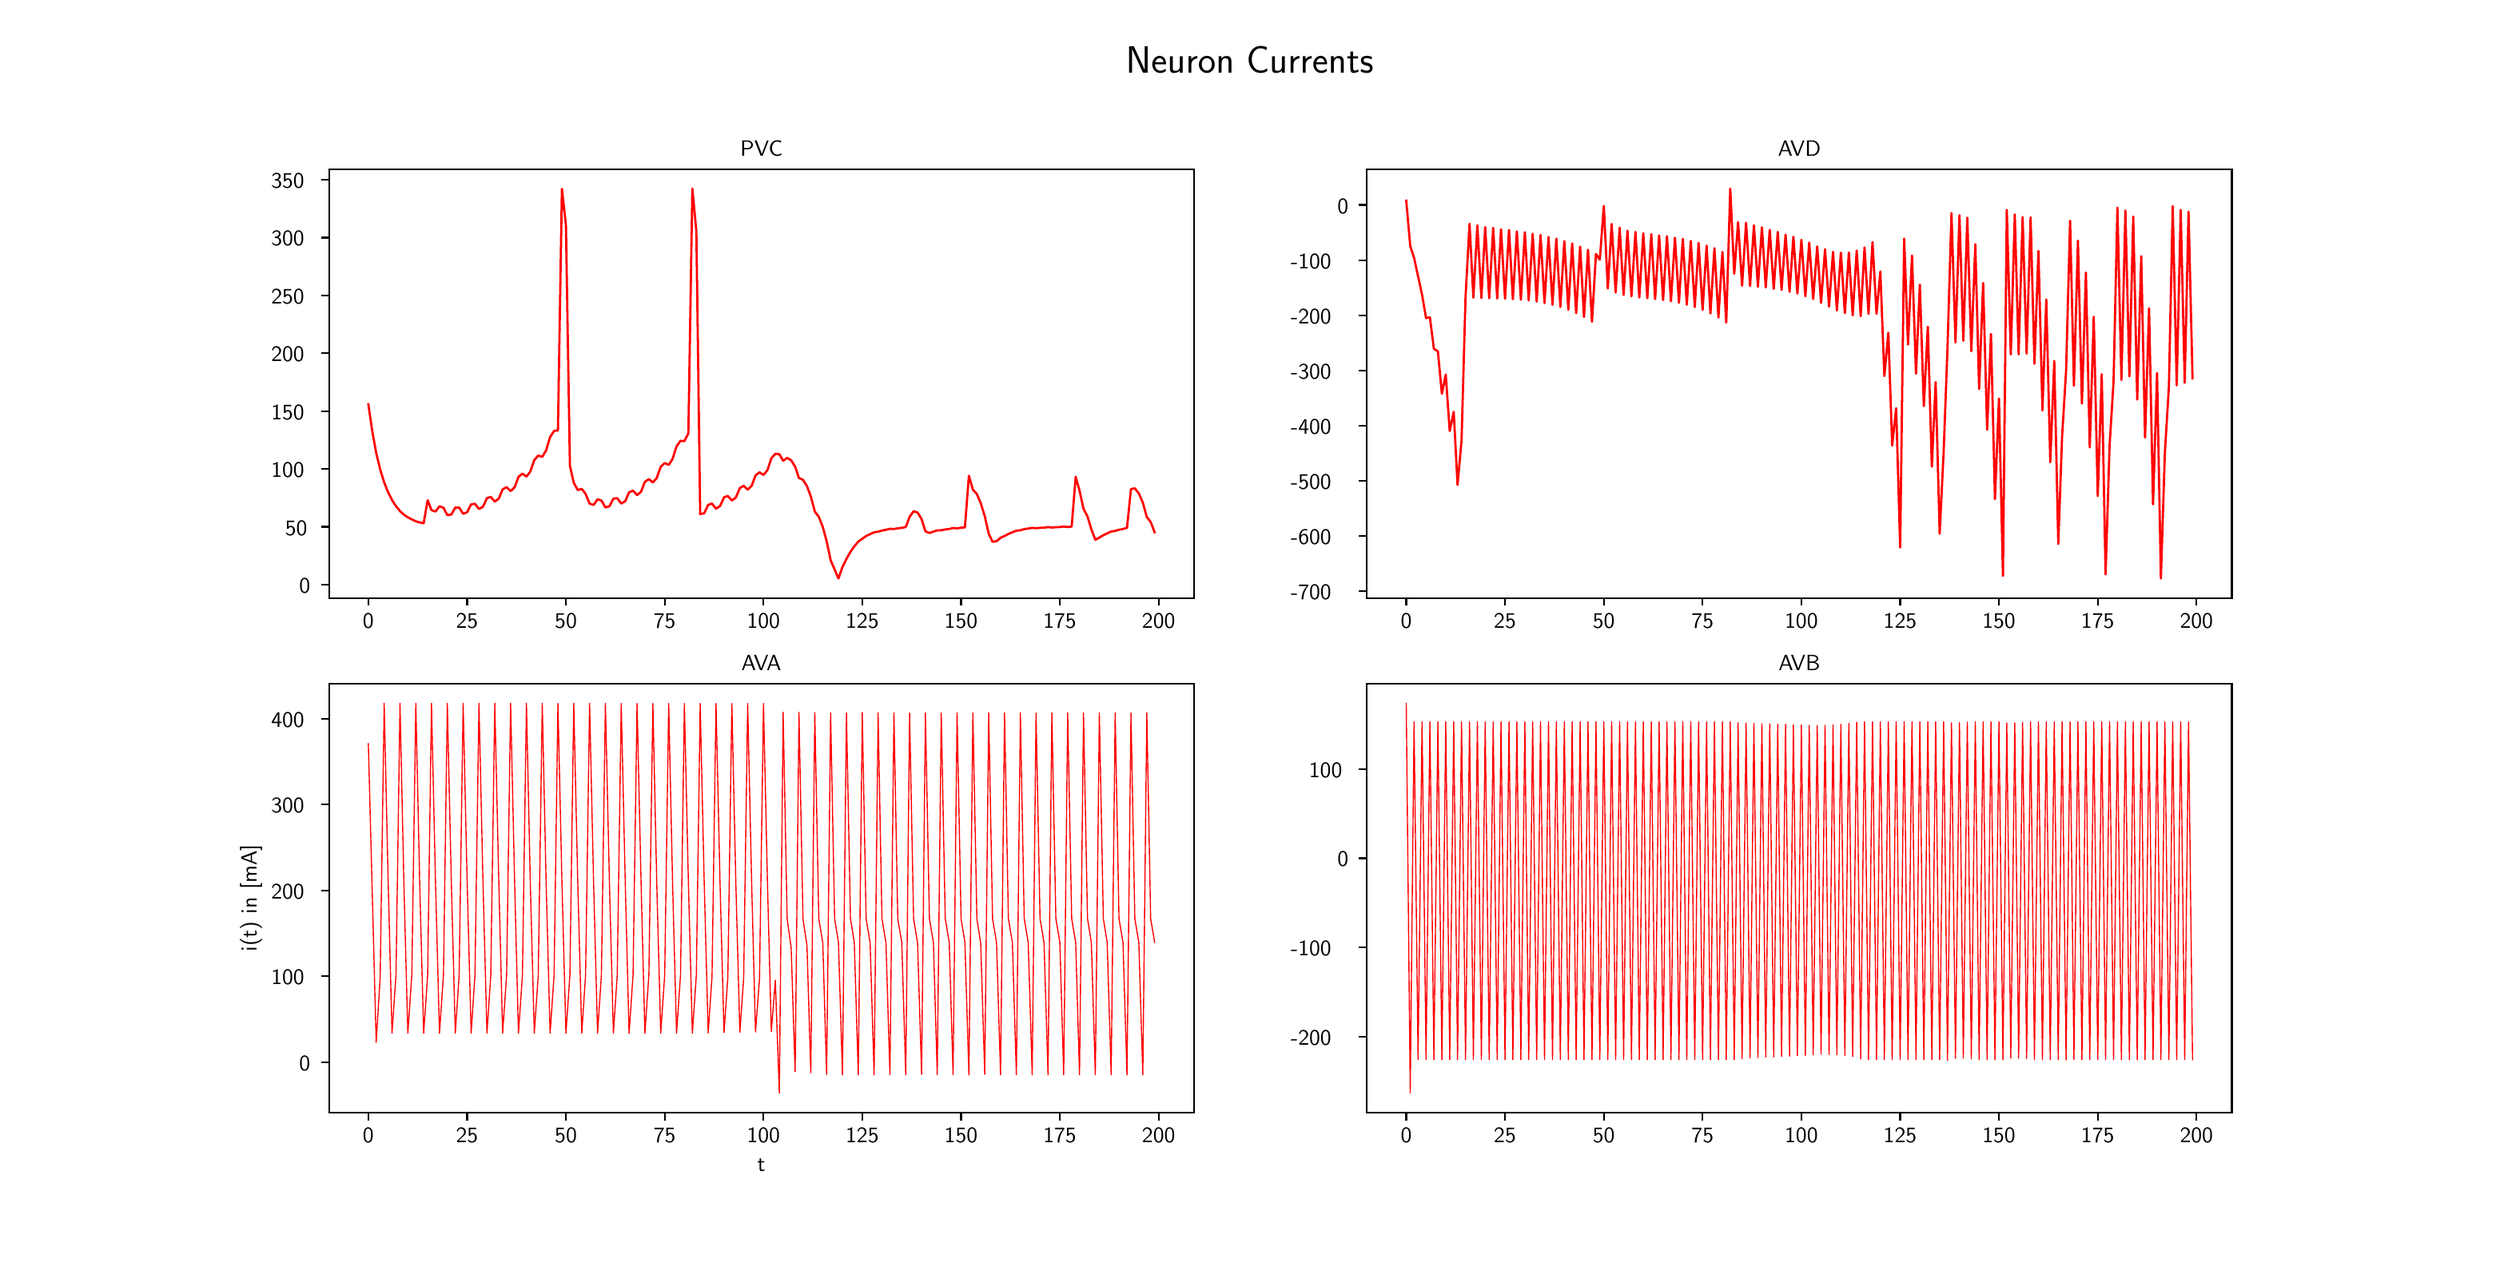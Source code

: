 \begingroup%
\makeatletter%
\begin{pgfpicture}%
\pgfpathrectangle{\pgfpointorigin}{\pgfqpoint{15.36in}{7.67in}}%
\pgfusepath{use as bounding box, clip}%
\begin{pgfscope}%
\pgfsetbuttcap%
\pgfsetmiterjoin%
\definecolor{currentfill}{rgb}{1.0,1.0,1.0}%
\pgfsetfillcolor{currentfill}%
\pgfsetlinewidth{0.0pt}%
\definecolor{currentstroke}{rgb}{1.0,1.0,1.0}%
\pgfsetstrokecolor{currentstroke}%
\pgfsetdash{}{0pt}%
\pgfpathmoveto{\pgfqpoint{0.0in}{0.0in}}%
\pgfpathlineto{\pgfqpoint{15.36in}{0.0in}}%
\pgfpathlineto{\pgfqpoint{15.36in}{7.67in}}%
\pgfpathlineto{\pgfqpoint{0.0in}{7.67in}}%
\pgfpathclose%
\pgfusepath{fill}%
\end{pgfscope}%
\begin{pgfscope}%
\pgfsetbuttcap%
\pgfsetmiterjoin%
\definecolor{currentfill}{rgb}{1.0,1.0,1.0}%
\pgfsetfillcolor{currentfill}%
\pgfsetlinewidth{0.0pt}%
\definecolor{currentstroke}{rgb}{0.0,0.0,0.0}%
\pgfsetstrokecolor{currentstroke}%
\pgfsetstrokeopacity{0.0}%
\pgfsetdash{}{0pt}%
\pgfpathmoveto{\pgfqpoint{1.92in}{4.065in}}%
\pgfpathlineto{\pgfqpoint{7.331in}{4.065in}}%
\pgfpathlineto{\pgfqpoint{7.331in}{6.75in}}%
\pgfpathlineto{\pgfqpoint{1.92in}{6.75in}}%
\pgfpathclose%
\pgfusepath{fill}%
\end{pgfscope}%
\begin{pgfscope}%
\pgfsetbuttcap%
\pgfsetroundjoin%
\definecolor{currentfill}{rgb}{0.0,0.0,0.0}%
\pgfsetfillcolor{currentfill}%
\pgfsetlinewidth{0.803pt}%
\definecolor{currentstroke}{rgb}{0.0,0.0,0.0}%
\pgfsetstrokecolor{currentstroke}%
\pgfsetdash{}{0pt}%
\pgfsys@defobject{currentmarker}{\pgfqpoint{0.0in}{-0.049in}}{\pgfqpoint{0.0in}{0.0in}}{%
\pgfpathmoveto{\pgfqpoint{0.0in}{0.0in}}%
\pgfpathlineto{\pgfqpoint{0.0in}{-0.049in}}%
\pgfusepath{stroke,fill}%
}%
\begin{pgfscope}%
\pgfsys@transformshift{2.166in}{4.065in}%
\pgfsys@useobject{currentmarker}{}%
\end{pgfscope}%
\end{pgfscope}%
\begin{pgfscope}%
\pgftext[x=2.166in,y=3.968in,,top]{\sffamily\fontsize{10.0}{12.0}\selectfont 0}%
\end{pgfscope}%
\begin{pgfscope}%
\pgfsetbuttcap%
\pgfsetroundjoin%
\definecolor{currentfill}{rgb}{0.0,0.0,0.0}%
\pgfsetfillcolor{currentfill}%
\pgfsetlinewidth{0.803pt}%
\definecolor{currentstroke}{rgb}{0.0,0.0,0.0}%
\pgfsetstrokecolor{currentstroke}%
\pgfsetdash{}{0pt}%
\pgfsys@defobject{currentmarker}{\pgfqpoint{0.0in}{-0.049in}}{\pgfqpoint{0.0in}{0.0in}}{%
\pgfpathmoveto{\pgfqpoint{0.0in}{0.0in}}%
\pgfpathlineto{\pgfqpoint{0.0in}{-0.049in}}%
\pgfusepath{stroke,fill}%
}%
\begin{pgfscope}%
\pgfsys@transformshift{2.784in}{4.065in}%
\pgfsys@useobject{currentmarker}{}%
\end{pgfscope}%
\end{pgfscope}%
\begin{pgfscope}%
\pgftext[x=2.784in,y=3.968in,,top]{\sffamily\fontsize{10.0}{12.0}\selectfont 25}%
\end{pgfscope}%
\begin{pgfscope}%
\pgfsetbuttcap%
\pgfsetroundjoin%
\definecolor{currentfill}{rgb}{0.0,0.0,0.0}%
\pgfsetfillcolor{currentfill}%
\pgfsetlinewidth{0.803pt}%
\definecolor{currentstroke}{rgb}{0.0,0.0,0.0}%
\pgfsetstrokecolor{currentstroke}%
\pgfsetdash{}{0pt}%
\pgfsys@defobject{currentmarker}{\pgfqpoint{0.0in}{-0.049in}}{\pgfqpoint{0.0in}{0.0in}}{%
\pgfpathmoveto{\pgfqpoint{0.0in}{0.0in}}%
\pgfpathlineto{\pgfqpoint{0.0in}{-0.049in}}%
\pgfusepath{stroke,fill}%
}%
\begin{pgfscope}%
\pgfsys@transformshift{3.402in}{4.065in}%
\pgfsys@useobject{currentmarker}{}%
\end{pgfscope}%
\end{pgfscope}%
\begin{pgfscope}%
\pgftext[x=3.402in,y=3.968in,,top]{\sffamily\fontsize{10.0}{12.0}\selectfont 50}%
\end{pgfscope}%
\begin{pgfscope}%
\pgfsetbuttcap%
\pgfsetroundjoin%
\definecolor{currentfill}{rgb}{0.0,0.0,0.0}%
\pgfsetfillcolor{currentfill}%
\pgfsetlinewidth{0.803pt}%
\definecolor{currentstroke}{rgb}{0.0,0.0,0.0}%
\pgfsetstrokecolor{currentstroke}%
\pgfsetdash{}{0pt}%
\pgfsys@defobject{currentmarker}{\pgfqpoint{0.0in}{-0.049in}}{\pgfqpoint{0.0in}{0.0in}}{%
\pgfpathmoveto{\pgfqpoint{0.0in}{0.0in}}%
\pgfpathlineto{\pgfqpoint{0.0in}{-0.049in}}%
\pgfusepath{stroke,fill}%
}%
\begin{pgfscope}%
\pgfsys@transformshift{4.02in}{4.065in}%
\pgfsys@useobject{currentmarker}{}%
\end{pgfscope}%
\end{pgfscope}%
\begin{pgfscope}%
\pgftext[x=4.02in,y=3.968in,,top]{\sffamily\fontsize{10.0}{12.0}\selectfont 75}%
\end{pgfscope}%
\begin{pgfscope}%
\pgfsetbuttcap%
\pgfsetroundjoin%
\definecolor{currentfill}{rgb}{0.0,0.0,0.0}%
\pgfsetfillcolor{currentfill}%
\pgfsetlinewidth{0.803pt}%
\definecolor{currentstroke}{rgb}{0.0,0.0,0.0}%
\pgfsetstrokecolor{currentstroke}%
\pgfsetdash{}{0pt}%
\pgfsys@defobject{currentmarker}{\pgfqpoint{0.0in}{-0.049in}}{\pgfqpoint{0.0in}{0.0in}}{%
\pgfpathmoveto{\pgfqpoint{0.0in}{0.0in}}%
\pgfpathlineto{\pgfqpoint{0.0in}{-0.049in}}%
\pgfusepath{stroke,fill}%
}%
\begin{pgfscope}%
\pgfsys@transformshift{4.638in}{4.065in}%
\pgfsys@useobject{currentmarker}{}%
\end{pgfscope}%
\end{pgfscope}%
\begin{pgfscope}%
\pgftext[x=4.638in,y=3.968in,,top]{\sffamily\fontsize{10.0}{12.0}\selectfont 100}%
\end{pgfscope}%
\begin{pgfscope}%
\pgfsetbuttcap%
\pgfsetroundjoin%
\definecolor{currentfill}{rgb}{0.0,0.0,0.0}%
\pgfsetfillcolor{currentfill}%
\pgfsetlinewidth{0.803pt}%
\definecolor{currentstroke}{rgb}{0.0,0.0,0.0}%
\pgfsetstrokecolor{currentstroke}%
\pgfsetdash{}{0pt}%
\pgfsys@defobject{currentmarker}{\pgfqpoint{0.0in}{-0.049in}}{\pgfqpoint{0.0in}{0.0in}}{%
\pgfpathmoveto{\pgfqpoint{0.0in}{0.0in}}%
\pgfpathlineto{\pgfqpoint{0.0in}{-0.049in}}%
\pgfusepath{stroke,fill}%
}%
\begin{pgfscope}%
\pgfsys@transformshift{5.256in}{4.065in}%
\pgfsys@useobject{currentmarker}{}%
\end{pgfscope}%
\end{pgfscope}%
\begin{pgfscope}%
\pgftext[x=5.256in,y=3.968in,,top]{\sffamily\fontsize{10.0}{12.0}\selectfont 125}%
\end{pgfscope}%
\begin{pgfscope}%
\pgfsetbuttcap%
\pgfsetroundjoin%
\definecolor{currentfill}{rgb}{0.0,0.0,0.0}%
\pgfsetfillcolor{currentfill}%
\pgfsetlinewidth{0.803pt}%
\definecolor{currentstroke}{rgb}{0.0,0.0,0.0}%
\pgfsetstrokecolor{currentstroke}%
\pgfsetdash{}{0pt}%
\pgfsys@defobject{currentmarker}{\pgfqpoint{0.0in}{-0.049in}}{\pgfqpoint{0.0in}{0.0in}}{%
\pgfpathmoveto{\pgfqpoint{0.0in}{0.0in}}%
\pgfpathlineto{\pgfqpoint{0.0in}{-0.049in}}%
\pgfusepath{stroke,fill}%
}%
\begin{pgfscope}%
\pgfsys@transformshift{5.874in}{4.065in}%
\pgfsys@useobject{currentmarker}{}%
\end{pgfscope}%
\end{pgfscope}%
\begin{pgfscope}%
\pgftext[x=5.874in,y=3.968in,,top]{\sffamily\fontsize{10.0}{12.0}\selectfont 150}%
\end{pgfscope}%
\begin{pgfscope}%
\pgfsetbuttcap%
\pgfsetroundjoin%
\definecolor{currentfill}{rgb}{0.0,0.0,0.0}%
\pgfsetfillcolor{currentfill}%
\pgfsetlinewidth{0.803pt}%
\definecolor{currentstroke}{rgb}{0.0,0.0,0.0}%
\pgfsetstrokecolor{currentstroke}%
\pgfsetdash{}{0pt}%
\pgfsys@defobject{currentmarker}{\pgfqpoint{0.0in}{-0.049in}}{\pgfqpoint{0.0in}{0.0in}}{%
\pgfpathmoveto{\pgfqpoint{0.0in}{0.0in}}%
\pgfpathlineto{\pgfqpoint{0.0in}{-0.049in}}%
\pgfusepath{stroke,fill}%
}%
\begin{pgfscope}%
\pgfsys@transformshift{6.492in}{4.065in}%
\pgfsys@useobject{currentmarker}{}%
\end{pgfscope}%
\end{pgfscope}%
\begin{pgfscope}%
\pgftext[x=6.492in,y=3.968in,,top]{\sffamily\fontsize{10.0}{12.0}\selectfont 175}%
\end{pgfscope}%
\begin{pgfscope}%
\pgfsetbuttcap%
\pgfsetroundjoin%
\definecolor{currentfill}{rgb}{0.0,0.0,0.0}%
\pgfsetfillcolor{currentfill}%
\pgfsetlinewidth{0.803pt}%
\definecolor{currentstroke}{rgb}{0.0,0.0,0.0}%
\pgfsetstrokecolor{currentstroke}%
\pgfsetdash{}{0pt}%
\pgfsys@defobject{currentmarker}{\pgfqpoint{0.0in}{-0.049in}}{\pgfqpoint{0.0in}{0.0in}}{%
\pgfpathmoveto{\pgfqpoint{0.0in}{0.0in}}%
\pgfpathlineto{\pgfqpoint{0.0in}{-0.049in}}%
\pgfusepath{stroke,fill}%
}%
\begin{pgfscope}%
\pgfsys@transformshift{7.11in}{4.065in}%
\pgfsys@useobject{currentmarker}{}%
\end{pgfscope}%
\end{pgfscope}%
\begin{pgfscope}%
\pgftext[x=7.11in,y=3.968in,,top]{\sffamily\fontsize{10.0}{12.0}\selectfont 200}%
\end{pgfscope}%
\begin{pgfscope}%
\pgfsetbuttcap%
\pgfsetroundjoin%
\definecolor{currentfill}{rgb}{0.0,0.0,0.0}%
\pgfsetfillcolor{currentfill}%
\pgfsetlinewidth{0.803pt}%
\definecolor{currentstroke}{rgb}{0.0,0.0,0.0}%
\pgfsetstrokecolor{currentstroke}%
\pgfsetdash{}{0pt}%
\pgfsys@defobject{currentmarker}{\pgfqpoint{-0.049in}{0.0in}}{\pgfqpoint{0.0in}{0.0in}}{%
\pgfpathmoveto{\pgfqpoint{0.0in}{0.0in}}%
\pgfpathlineto{\pgfqpoint{-0.049in}{0.0in}}%
\pgfusepath{stroke,fill}%
}%
\begin{pgfscope}%
\pgfsys@transformshift{1.92in}{4.149in}%
\pgfsys@useobject{currentmarker}{}%
\end{pgfscope}%
\end{pgfscope}%
\begin{pgfscope}%
\pgftext[x=1.734in,y=4.096in,left,base]{\sffamily\fontsize{10.0}{12.0}\selectfont 0}%
\end{pgfscope}%
\begin{pgfscope}%
\pgfsetbuttcap%
\pgfsetroundjoin%
\definecolor{currentfill}{rgb}{0.0,0.0,0.0}%
\pgfsetfillcolor{currentfill}%
\pgfsetlinewidth{0.803pt}%
\definecolor{currentstroke}{rgb}{0.0,0.0,0.0}%
\pgfsetstrokecolor{currentstroke}%
\pgfsetdash{}{0pt}%
\pgfsys@defobject{currentmarker}{\pgfqpoint{-0.049in}{0.0in}}{\pgfqpoint{0.0in}{0.0in}}{%
\pgfpathmoveto{\pgfqpoint{0.0in}{0.0in}}%
\pgfpathlineto{\pgfqpoint{-0.049in}{0.0in}}%
\pgfusepath{stroke,fill}%
}%
\begin{pgfscope}%
\pgfsys@transformshift{1.92in}{4.511in}%
\pgfsys@useobject{currentmarker}{}%
\end{pgfscope}%
\end{pgfscope}%
\begin{pgfscope}%
\pgftext[x=1.646in,y=4.458in,left,base]{\sffamily\fontsize{10.0}{12.0}\selectfont 50}%
\end{pgfscope}%
\begin{pgfscope}%
\pgfsetbuttcap%
\pgfsetroundjoin%
\definecolor{currentfill}{rgb}{0.0,0.0,0.0}%
\pgfsetfillcolor{currentfill}%
\pgfsetlinewidth{0.803pt}%
\definecolor{currentstroke}{rgb}{0.0,0.0,0.0}%
\pgfsetstrokecolor{currentstroke}%
\pgfsetdash{}{0pt}%
\pgfsys@defobject{currentmarker}{\pgfqpoint{-0.049in}{0.0in}}{\pgfqpoint{0.0in}{0.0in}}{%
\pgfpathmoveto{\pgfqpoint{0.0in}{0.0in}}%
\pgfpathlineto{\pgfqpoint{-0.049in}{0.0in}}%
\pgfusepath{stroke,fill}%
}%
\begin{pgfscope}%
\pgfsys@transformshift{1.92in}{4.873in}%
\pgfsys@useobject{currentmarker}{}%
\end{pgfscope}%
\end{pgfscope}%
\begin{pgfscope}%
\pgftext[x=1.558in,y=4.82in,left,base]{\sffamily\fontsize{10.0}{12.0}\selectfont 100}%
\end{pgfscope}%
\begin{pgfscope}%
\pgfsetbuttcap%
\pgfsetroundjoin%
\definecolor{currentfill}{rgb}{0.0,0.0,0.0}%
\pgfsetfillcolor{currentfill}%
\pgfsetlinewidth{0.803pt}%
\definecolor{currentstroke}{rgb}{0.0,0.0,0.0}%
\pgfsetstrokecolor{currentstroke}%
\pgfsetdash{}{0pt}%
\pgfsys@defobject{currentmarker}{\pgfqpoint{-0.049in}{0.0in}}{\pgfqpoint{0.0in}{0.0in}}{%
\pgfpathmoveto{\pgfqpoint{0.0in}{0.0in}}%
\pgfpathlineto{\pgfqpoint{-0.049in}{0.0in}}%
\pgfusepath{stroke,fill}%
}%
\begin{pgfscope}%
\pgfsys@transformshift{1.92in}{5.235in}%
\pgfsys@useobject{currentmarker}{}%
\end{pgfscope}%
\end{pgfscope}%
\begin{pgfscope}%
\pgftext[x=1.558in,y=5.182in,left,base]{\sffamily\fontsize{10.0}{12.0}\selectfont 150}%
\end{pgfscope}%
\begin{pgfscope}%
\pgfsetbuttcap%
\pgfsetroundjoin%
\definecolor{currentfill}{rgb}{0.0,0.0,0.0}%
\pgfsetfillcolor{currentfill}%
\pgfsetlinewidth{0.803pt}%
\definecolor{currentstroke}{rgb}{0.0,0.0,0.0}%
\pgfsetstrokecolor{currentstroke}%
\pgfsetdash{}{0pt}%
\pgfsys@defobject{currentmarker}{\pgfqpoint{-0.049in}{0.0in}}{\pgfqpoint{0.0in}{0.0in}}{%
\pgfpathmoveto{\pgfqpoint{0.0in}{0.0in}}%
\pgfpathlineto{\pgfqpoint{-0.049in}{0.0in}}%
\pgfusepath{stroke,fill}%
}%
\begin{pgfscope}%
\pgfsys@transformshift{1.92in}{5.597in}%
\pgfsys@useobject{currentmarker}{}%
\end{pgfscope}%
\end{pgfscope}%
\begin{pgfscope}%
\pgftext[x=1.558in,y=5.545in,left,base]{\sffamily\fontsize{10.0}{12.0}\selectfont 200}%
\end{pgfscope}%
\begin{pgfscope}%
\pgfsetbuttcap%
\pgfsetroundjoin%
\definecolor{currentfill}{rgb}{0.0,0.0,0.0}%
\pgfsetfillcolor{currentfill}%
\pgfsetlinewidth{0.803pt}%
\definecolor{currentstroke}{rgb}{0.0,0.0,0.0}%
\pgfsetstrokecolor{currentstroke}%
\pgfsetdash{}{0pt}%
\pgfsys@defobject{currentmarker}{\pgfqpoint{-0.049in}{0.0in}}{\pgfqpoint{0.0in}{0.0in}}{%
\pgfpathmoveto{\pgfqpoint{0.0in}{0.0in}}%
\pgfpathlineto{\pgfqpoint{-0.049in}{0.0in}}%
\pgfusepath{stroke,fill}%
}%
\begin{pgfscope}%
\pgfsys@transformshift{1.92in}{5.959in}%
\pgfsys@useobject{currentmarker}{}%
\end{pgfscope}%
\end{pgfscope}%
\begin{pgfscope}%
\pgftext[x=1.558in,y=5.907in,left,base]{\sffamily\fontsize{10.0}{12.0}\selectfont 250}%
\end{pgfscope}%
\begin{pgfscope}%
\pgfsetbuttcap%
\pgfsetroundjoin%
\definecolor{currentfill}{rgb}{0.0,0.0,0.0}%
\pgfsetfillcolor{currentfill}%
\pgfsetlinewidth{0.803pt}%
\definecolor{currentstroke}{rgb}{0.0,0.0,0.0}%
\pgfsetstrokecolor{currentstroke}%
\pgfsetdash{}{0pt}%
\pgfsys@defobject{currentmarker}{\pgfqpoint{-0.049in}{0.0in}}{\pgfqpoint{0.0in}{0.0in}}{%
\pgfpathmoveto{\pgfqpoint{0.0in}{0.0in}}%
\pgfpathlineto{\pgfqpoint{-0.049in}{0.0in}}%
\pgfusepath{stroke,fill}%
}%
\begin{pgfscope}%
\pgfsys@transformshift{1.92in}{6.321in}%
\pgfsys@useobject{currentmarker}{}%
\end{pgfscope}%
\end{pgfscope}%
\begin{pgfscope}%
\pgftext[x=1.558in,y=6.269in,left,base]{\sffamily\fontsize{10.0}{12.0}\selectfont 300}%
\end{pgfscope}%
\begin{pgfscope}%
\pgfsetbuttcap%
\pgfsetroundjoin%
\definecolor{currentfill}{rgb}{0.0,0.0,0.0}%
\pgfsetfillcolor{currentfill}%
\pgfsetlinewidth{0.803pt}%
\definecolor{currentstroke}{rgb}{0.0,0.0,0.0}%
\pgfsetstrokecolor{currentstroke}%
\pgfsetdash{}{0pt}%
\pgfsys@defobject{currentmarker}{\pgfqpoint{-0.049in}{0.0in}}{\pgfqpoint{0.0in}{0.0in}}{%
\pgfpathmoveto{\pgfqpoint{0.0in}{0.0in}}%
\pgfpathlineto{\pgfqpoint{-0.049in}{0.0in}}%
\pgfusepath{stroke,fill}%
}%
\begin{pgfscope}%
\pgfsys@transformshift{1.92in}{6.683in}%
\pgfsys@useobject{currentmarker}{}%
\end{pgfscope}%
\end{pgfscope}%
\begin{pgfscope}%
\pgftext[x=1.558in,y=6.631in,left,base]{\sffamily\fontsize{10.0}{12.0}\selectfont 350}%
\end{pgfscope}%
\begin{pgfscope}%
\pgfpathrectangle{\pgfqpoint{1.92in}{4.065in}}{\pgfqpoint{5.411in}{2.684in}}%
\pgfusepath{clip}%
\pgfsetrectcap%
\pgfsetroundjoin%
\pgfsetlinewidth{1.004pt}%
\definecolor{currentstroke}{rgb}{1.0,0.0,0.0}%
\pgfsetstrokecolor{currentstroke}%
\pgfsetdash{}{0pt}%
\pgfpathmoveto{\pgfqpoint{2.166in}{5.278in}}%
\pgfpathlineto{\pgfqpoint{2.191in}{5.106in}}%
\pgfpathlineto{\pgfqpoint{2.215in}{4.974in}}%
\pgfpathlineto{\pgfqpoint{2.24in}{4.87in}}%
\pgfpathlineto{\pgfqpoint{2.265in}{4.788in}}%
\pgfpathlineto{\pgfqpoint{2.29in}{4.726in}}%
\pgfpathlineto{\pgfqpoint{2.314in}{4.678in}}%
\pgfpathlineto{\pgfqpoint{2.339in}{4.64in}}%
\pgfpathlineto{\pgfqpoint{2.364in}{4.609in}}%
\pgfpathlineto{\pgfqpoint{2.388in}{4.587in}}%
\pgfpathlineto{\pgfqpoint{2.413in}{4.57in}}%
\pgfpathlineto{\pgfqpoint{2.438in}{4.557in}}%
\pgfpathlineto{\pgfqpoint{2.463in}{4.545in}}%
\pgfpathlineto{\pgfqpoint{2.487in}{4.538in}}%
\pgfpathlineto{\pgfqpoint{2.512in}{4.533in}}%
\pgfpathlineto{\pgfqpoint{2.537in}{4.677in}}%
\pgfpathlineto{\pgfqpoint{2.561in}{4.615in}}%
\pgfpathlineto{\pgfqpoint{2.586in}{4.606in}}%
\pgfpathlineto{\pgfqpoint{2.611in}{4.639in}}%
\pgfpathlineto{\pgfqpoint{2.636in}{4.63in}}%
\pgfpathlineto{\pgfqpoint{2.66in}{4.584in}}%
\pgfpathlineto{\pgfqpoint{2.685in}{4.587in}}%
\pgfpathlineto{\pgfqpoint{2.71in}{4.631in}}%
\pgfpathlineto{\pgfqpoint{2.734in}{4.631in}}%
\pgfpathlineto{\pgfqpoint{2.759in}{4.592in}}%
\pgfpathlineto{\pgfqpoint{2.784in}{4.602in}}%
\pgfpathlineto{\pgfqpoint{2.809in}{4.651in}}%
\pgfpathlineto{\pgfqpoint{2.833in}{4.655in}}%
\pgfpathlineto{\pgfqpoint{2.858in}{4.622in}}%
\pgfpathlineto{\pgfqpoint{2.883in}{4.636in}}%
\pgfpathlineto{\pgfqpoint{2.908in}{4.69in}}%
\pgfpathlineto{\pgfqpoint{2.932in}{4.698in}}%
\pgfpathlineto{\pgfqpoint{2.957in}{4.668in}}%
\pgfpathlineto{\pgfqpoint{2.982in}{4.687in}}%
\pgfpathlineto{\pgfqpoint{3.006in}{4.745in}}%
\pgfpathlineto{\pgfqpoint{3.031in}{4.759in}}%
\pgfpathlineto{\pgfqpoint{3.056in}{4.734in}}%
\pgfpathlineto{\pgfqpoint{3.081in}{4.758in}}%
\pgfpathlineto{\pgfqpoint{3.105in}{4.823in}}%
\pgfpathlineto{\pgfqpoint{3.13in}{4.843in}}%
\pgfpathlineto{\pgfqpoint{3.155in}{4.825in}}%
\pgfpathlineto{\pgfqpoint{3.179in}{4.856in}}%
\pgfpathlineto{\pgfqpoint{3.204in}{4.928in}}%
\pgfpathlineto{\pgfqpoint{3.229in}{4.957in}}%
\pgfpathlineto{\pgfqpoint{3.254in}{4.948in}}%
\pgfpathlineto{\pgfqpoint{3.278in}{4.989in}}%
\pgfpathlineto{\pgfqpoint{3.303in}{5.072in}}%
\pgfpathlineto{\pgfqpoint{3.328in}{5.111in}}%
\pgfpathlineto{\pgfqpoint{3.352in}{5.114in}}%
\pgfpathlineto{\pgfqpoint{3.377in}{6.626in}}%
\pgfpathlineto{\pgfqpoint{3.402in}{6.4in}}%
\pgfpathlineto{\pgfqpoint{3.427in}{4.893in}}%
\pgfpathlineto{\pgfqpoint{3.451in}{4.786in}}%
\pgfpathlineto{\pgfqpoint{3.476in}{4.741in}}%
\pgfpathlineto{\pgfqpoint{3.501in}{4.748in}}%
\pgfpathlineto{\pgfqpoint{3.525in}{4.717in}}%
\pgfpathlineto{\pgfqpoint{3.55in}{4.656in}}%
\pgfpathlineto{\pgfqpoint{3.575in}{4.647in}}%
\pgfpathlineto{\pgfqpoint{3.6in}{4.683in}}%
\pgfpathlineto{\pgfqpoint{3.624in}{4.675in}}%
\pgfpathlineto{\pgfqpoint{3.649in}{4.632in}}%
\pgfpathlineto{\pgfqpoint{3.674in}{4.639in}}%
\pgfpathlineto{\pgfqpoint{3.699in}{4.687in}}%
\pgfpathlineto{\pgfqpoint{3.723in}{4.69in}}%
\pgfpathlineto{\pgfqpoint{3.748in}{4.656in}}%
\pgfpathlineto{\pgfqpoint{3.773in}{4.671in}}%
\pgfpathlineto{\pgfqpoint{3.797in}{4.726in}}%
\pgfpathlineto{\pgfqpoint{3.822in}{4.737in}}%
\pgfpathlineto{\pgfqpoint{3.847in}{4.709in}}%
\pgfpathlineto{\pgfqpoint{3.872in}{4.73in}}%
\pgfpathlineto{\pgfqpoint{3.896in}{4.792in}}%
\pgfpathlineto{\pgfqpoint{3.921in}{4.809in}}%
\pgfpathlineto{\pgfqpoint{3.946in}{4.788in}}%
\pgfpathlineto{\pgfqpoint{3.97in}{4.816in}}%
\pgfpathlineto{\pgfqpoint{3.995in}{4.886in}}%
\pgfpathlineto{\pgfqpoint{4.02in}{4.91in}}%
\pgfpathlineto{\pgfqpoint{4.045in}{4.898in}}%
\pgfpathlineto{\pgfqpoint{4.069in}{4.935in}}%
\pgfpathlineto{\pgfqpoint{4.094in}{5.014in}}%
\pgfpathlineto{\pgfqpoint{4.119in}{5.049in}}%
\pgfpathlineto{\pgfqpoint{4.143in}{5.047in}}%
\pgfpathlineto{\pgfqpoint{4.168in}{5.096in}}%
\pgfpathlineto{\pgfqpoint{4.193in}{6.628in}}%
\pgfpathlineto{\pgfqpoint{4.218in}{6.359in}}%
\pgfpathlineto{\pgfqpoint{4.242in}{4.59in}}%
\pgfpathlineto{\pgfqpoint{4.267in}{4.595in}}%
\pgfpathlineto{\pgfqpoint{4.292in}{4.648in}}%
\pgfpathlineto{\pgfqpoint{4.316in}{4.656in}}%
\pgfpathlineto{\pgfqpoint{4.341in}{4.624in}}%
\pgfpathlineto{\pgfqpoint{4.366in}{4.64in}}%
\pgfpathlineto{\pgfqpoint{4.391in}{4.695in}}%
\pgfpathlineto{\pgfqpoint{4.415in}{4.704in}}%
\pgfpathlineto{\pgfqpoint{4.44in}{4.675in}}%
\pgfpathlineto{\pgfqpoint{4.465in}{4.694in}}%
\pgfpathlineto{\pgfqpoint{4.49in}{4.753in}}%
\pgfpathlineto{\pgfqpoint{4.514in}{4.767in}}%
\pgfpathlineto{\pgfqpoint{4.539in}{4.743in}}%
\pgfpathlineto{\pgfqpoint{4.564in}{4.767in}}%
\pgfpathlineto{\pgfqpoint{4.588in}{4.832in}}%
\pgfpathlineto{\pgfqpoint{4.613in}{4.852in}}%
\pgfpathlineto{\pgfqpoint{4.638in}{4.835in}}%
\pgfpathlineto{\pgfqpoint{4.663in}{4.866in}}%
\pgfpathlineto{\pgfqpoint{4.687in}{4.939in}}%
\pgfpathlineto{\pgfqpoint{4.712in}{4.968in}}%
\pgfpathlineto{\pgfqpoint{4.737in}{4.965in}}%
\pgfpathlineto{\pgfqpoint{4.761in}{4.924in}}%
\pgfpathlineto{\pgfqpoint{4.786in}{4.942in}}%
\pgfpathlineto{\pgfqpoint{4.811in}{4.927in}}%
\pgfpathlineto{\pgfqpoint{4.836in}{4.887in}}%
\pgfpathlineto{\pgfqpoint{4.86in}{4.816in}}%
\pgfpathlineto{\pgfqpoint{4.885in}{4.805in}}%
\pgfpathlineto{\pgfqpoint{4.91in}{4.765in}}%
\pgfpathlineto{\pgfqpoint{4.934in}{4.701in}}%
\pgfpathlineto{\pgfqpoint{4.959in}{4.606in}}%
\pgfpathlineto{\pgfqpoint{4.984in}{4.573in}}%
\pgfpathlineto{\pgfqpoint{5.009in}{4.509in}}%
\pgfpathlineto{\pgfqpoint{5.033in}{4.421in}}%
\pgfpathlineto{\pgfqpoint{5.058in}{4.302in}}%
\pgfpathlineto{\pgfqpoint{5.083in}{4.243in}}%
\pgfpathlineto{\pgfqpoint{5.107in}{4.187in}}%
\pgfpathlineto{\pgfqpoint{5.132in}{4.259in}}%
\pgfpathlineto{\pgfqpoint{5.157in}{4.31in}}%
\pgfpathlineto{\pgfqpoint{5.182in}{4.354in}}%
\pgfpathlineto{\pgfqpoint{5.206in}{4.388in}}%
\pgfpathlineto{\pgfqpoint{5.231in}{4.418in}}%
\pgfpathlineto{\pgfqpoint{5.28in}{4.453in}}%
\pgfpathlineto{\pgfqpoint{5.33in}{4.476in}}%
\pgfpathlineto{\pgfqpoint{5.355in}{4.48in}}%
\pgfpathlineto{\pgfqpoint{5.379in}{4.487in}}%
\pgfpathlineto{\pgfqpoint{5.404in}{4.492in}}%
\pgfpathlineto{\pgfqpoint{5.429in}{4.498in}}%
\pgfpathlineto{\pgfqpoint{5.454in}{4.497in}}%
\pgfpathlineto{\pgfqpoint{5.478in}{4.501in}}%
\pgfpathlineto{\pgfqpoint{5.503in}{4.504in}}%
\pgfpathlineto{\pgfqpoint{5.528in}{4.509in}}%
\pgfpathlineto{\pgfqpoint{5.552in}{4.573in}}%
\pgfpathlineto{\pgfqpoint{5.577in}{4.608in}}%
\pgfpathlineto{\pgfqpoint{5.602in}{4.6in}}%
\pgfpathlineto{\pgfqpoint{5.627in}{4.559in}}%
\pgfpathlineto{\pgfqpoint{5.651in}{4.482in}}%
\pgfpathlineto{\pgfqpoint{5.676in}{4.472in}}%
\pgfpathlineto{\pgfqpoint{5.725in}{4.488in}}%
\pgfpathlineto{\pgfqpoint{5.75in}{4.489in}}%
\pgfpathlineto{\pgfqpoint{5.775in}{4.494in}}%
\pgfpathlineto{\pgfqpoint{5.8in}{4.497in}}%
\pgfpathlineto{\pgfqpoint{5.824in}{4.503in}}%
\pgfpathlineto{\pgfqpoint{5.849in}{4.501in}}%
\pgfpathlineto{\pgfqpoint{5.874in}{4.505in}}%
\pgfpathlineto{\pgfqpoint{5.898in}{4.507in}}%
\pgfpathlineto{\pgfqpoint{5.923in}{4.83in}}%
\pgfpathlineto{\pgfqpoint{5.948in}{4.743in}}%
\pgfpathlineto{\pgfqpoint{5.973in}{4.716in}}%
\pgfpathlineto{\pgfqpoint{5.997in}{4.659in}}%
\pgfpathlineto{\pgfqpoint{6.022in}{4.578in}}%
\pgfpathlineto{\pgfqpoint{6.047in}{4.467in}}%
\pgfpathlineto{\pgfqpoint{6.071in}{4.417in}}%
\pgfpathlineto{\pgfqpoint{6.096in}{4.42in}}%
\pgfpathlineto{\pgfqpoint{6.121in}{4.442in}}%
\pgfpathlineto{\pgfqpoint{6.146in}{4.453in}}%
\pgfpathlineto{\pgfqpoint{6.17in}{4.466in}}%
\pgfpathlineto{\pgfqpoint{6.22in}{4.486in}}%
\pgfpathlineto{\pgfqpoint{6.245in}{4.489in}}%
\pgfpathlineto{\pgfqpoint{6.269in}{4.496in}}%
\pgfpathlineto{\pgfqpoint{6.319in}{4.504in}}%
\pgfpathlineto{\pgfqpoint{6.343in}{4.502in}}%
\pgfpathlineto{\pgfqpoint{6.368in}{4.504in}}%
\pgfpathlineto{\pgfqpoint{6.393in}{4.505in}}%
\pgfpathlineto{\pgfqpoint{6.418in}{4.509in}}%
\pgfpathlineto{\pgfqpoint{6.442in}{4.506in}}%
\pgfpathlineto{\pgfqpoint{6.467in}{4.508in}}%
\pgfpathlineto{\pgfqpoint{6.492in}{4.509in}}%
\pgfpathlineto{\pgfqpoint{6.516in}{4.512in}}%
\pgfpathlineto{\pgfqpoint{6.541in}{4.509in}}%
\pgfpathlineto{\pgfqpoint{6.566in}{4.512in}}%
\pgfpathlineto{\pgfqpoint{6.591in}{4.824in}}%
\pgfpathlineto{\pgfqpoint{6.615in}{4.737in}}%
\pgfpathlineto{\pgfqpoint{6.64in}{4.624in}}%
\pgfpathlineto{\pgfqpoint{6.665in}{4.575in}}%
\pgfpathlineto{\pgfqpoint{6.689in}{4.496in}}%
\pgfpathlineto{\pgfqpoint{6.714in}{4.429in}}%
\pgfpathlineto{\pgfqpoint{6.739in}{4.443in}}%
\pgfpathlineto{\pgfqpoint{6.764in}{4.458in}}%
\pgfpathlineto{\pgfqpoint{6.813in}{4.481in}}%
\pgfpathlineto{\pgfqpoint{6.838in}{4.485in}}%
\pgfpathlineto{\pgfqpoint{6.862in}{4.492in}}%
\pgfpathlineto{\pgfqpoint{6.887in}{4.497in}}%
\pgfpathlineto{\pgfqpoint{6.912in}{4.504in}}%
\pgfpathlineto{\pgfqpoint{6.937in}{4.747in}}%
\pgfpathlineto{\pgfqpoint{6.961in}{4.751in}}%
\pgfpathlineto{\pgfqpoint{6.986in}{4.72in}}%
\pgfpathlineto{\pgfqpoint{7.011in}{4.662in}}%
\pgfpathlineto{\pgfqpoint{7.036in}{4.572in}}%
\pgfpathlineto{\pgfqpoint{7.06in}{4.541in}}%
\pgfpathlineto{\pgfqpoint{7.085in}{4.476in}}%
\pgfpathlineto{\pgfqpoint{7.085in}{4.476in}}%
\pgfusepath{stroke}%
\end{pgfscope}%
\begin{pgfscope}%
\pgfsetrectcap%
\pgfsetmiterjoin%
\pgfsetlinewidth{0.803pt}%
\definecolor{currentstroke}{rgb}{0.0,0.0,0.0}%
\pgfsetstrokecolor{currentstroke}%
\pgfsetdash{}{0pt}%
\pgfpathmoveto{\pgfqpoint{1.92in}{4.065in}}%
\pgfpathlineto{\pgfqpoint{1.92in}{6.75in}}%
\pgfusepath{stroke}%
\end{pgfscope}%
\begin{pgfscope}%
\pgfsetrectcap%
\pgfsetmiterjoin%
\pgfsetlinewidth{0.803pt}%
\definecolor{currentstroke}{rgb}{0.0,0.0,0.0}%
\pgfsetstrokecolor{currentstroke}%
\pgfsetdash{}{0pt}%
\pgfpathmoveto{\pgfqpoint{7.331in}{4.065in}}%
\pgfpathlineto{\pgfqpoint{7.331in}{6.75in}}%
\pgfusepath{stroke}%
\end{pgfscope}%
\begin{pgfscope}%
\pgfsetrectcap%
\pgfsetmiterjoin%
\pgfsetlinewidth{0.803pt}%
\definecolor{currentstroke}{rgb}{0.0,0.0,0.0}%
\pgfsetstrokecolor{currentstroke}%
\pgfsetdash{}{0pt}%
\pgfpathmoveto{\pgfqpoint{1.92in}{4.065in}}%
\pgfpathlineto{\pgfqpoint{7.331in}{4.065in}}%
\pgfusepath{stroke}%
\end{pgfscope}%
\begin{pgfscope}%
\pgfsetrectcap%
\pgfsetmiterjoin%
\pgfsetlinewidth{0.803pt}%
\definecolor{currentstroke}{rgb}{0.0,0.0,0.0}%
\pgfsetstrokecolor{currentstroke}%
\pgfsetdash{}{0pt}%
\pgfpathmoveto{\pgfqpoint{1.92in}{6.75in}}%
\pgfpathlineto{\pgfqpoint{7.331in}{6.75in}}%
\pgfusepath{stroke}%
\end{pgfscope}%
\begin{pgfscope}%
\pgftext[x=4.625in,y=6.833in,,base]{\sffamily\fontsize{10.0}{12.0}\selectfont PVC}%
\end{pgfscope}%
\begin{pgfscope}%
\pgfsetbuttcap%
\pgfsetmiterjoin%
\definecolor{currentfill}{rgb}{1.0,1.0,1.0}%
\pgfsetfillcolor{currentfill}%
\pgfsetlinewidth{0.0pt}%
\definecolor{currentstroke}{rgb}{0.0,0.0,0.0}%
\pgfsetstrokecolor{currentstroke}%
\pgfsetstrokeopacity{0.0}%
\pgfsetdash{}{0pt}%
\pgfpathmoveto{\pgfqpoint{8.413in}{4.065in}}%
\pgfpathlineto{\pgfqpoint{13.824in}{4.065in}}%
\pgfpathlineto{\pgfqpoint{13.824in}{6.75in}}%
\pgfpathlineto{\pgfqpoint{8.413in}{6.75in}}%
\pgfpathclose%
\pgfusepath{fill}%
\end{pgfscope}%
\begin{pgfscope}%
\pgfsetbuttcap%
\pgfsetroundjoin%
\definecolor{currentfill}{rgb}{0.0,0.0,0.0}%
\pgfsetfillcolor{currentfill}%
\pgfsetlinewidth{0.803pt}%
\definecolor{currentstroke}{rgb}{0.0,0.0,0.0}%
\pgfsetstrokecolor{currentstroke}%
\pgfsetdash{}{0pt}%
\pgfsys@defobject{currentmarker}{\pgfqpoint{0.0in}{-0.049in}}{\pgfqpoint{0.0in}{0.0in}}{%
\pgfpathmoveto{\pgfqpoint{0.0in}{0.0in}}%
\pgfpathlineto{\pgfqpoint{0.0in}{-0.049in}}%
\pgfusepath{stroke,fill}%
}%
\begin{pgfscope}%
\pgfsys@transformshift{8.659in}{4.065in}%
\pgfsys@useobject{currentmarker}{}%
\end{pgfscope}%
\end{pgfscope}%
\begin{pgfscope}%
\pgftext[x=8.659in,y=3.968in,,top]{\sffamily\fontsize{10.0}{12.0}\selectfont 0}%
\end{pgfscope}%
\begin{pgfscope}%
\pgfsetbuttcap%
\pgfsetroundjoin%
\definecolor{currentfill}{rgb}{0.0,0.0,0.0}%
\pgfsetfillcolor{currentfill}%
\pgfsetlinewidth{0.803pt}%
\definecolor{currentstroke}{rgb}{0.0,0.0,0.0}%
\pgfsetstrokecolor{currentstroke}%
\pgfsetdash{}{0pt}%
\pgfsys@defobject{currentmarker}{\pgfqpoint{0.0in}{-0.049in}}{\pgfqpoint{0.0in}{0.0in}}{%
\pgfpathmoveto{\pgfqpoint{0.0in}{0.0in}}%
\pgfpathlineto{\pgfqpoint{0.0in}{-0.049in}}%
\pgfusepath{stroke,fill}%
}%
\begin{pgfscope}%
\pgfsys@transformshift{9.277in}{4.065in}%
\pgfsys@useobject{currentmarker}{}%
\end{pgfscope}%
\end{pgfscope}%
\begin{pgfscope}%
\pgftext[x=9.277in,y=3.968in,,top]{\sffamily\fontsize{10.0}{12.0}\selectfont 25}%
\end{pgfscope}%
\begin{pgfscope}%
\pgfsetbuttcap%
\pgfsetroundjoin%
\definecolor{currentfill}{rgb}{0.0,0.0,0.0}%
\pgfsetfillcolor{currentfill}%
\pgfsetlinewidth{0.803pt}%
\definecolor{currentstroke}{rgb}{0.0,0.0,0.0}%
\pgfsetstrokecolor{currentstroke}%
\pgfsetdash{}{0pt}%
\pgfsys@defobject{currentmarker}{\pgfqpoint{0.0in}{-0.049in}}{\pgfqpoint{0.0in}{0.0in}}{%
\pgfpathmoveto{\pgfqpoint{0.0in}{0.0in}}%
\pgfpathlineto{\pgfqpoint{0.0in}{-0.049in}}%
\pgfusepath{stroke,fill}%
}%
\begin{pgfscope}%
\pgfsys@transformshift{9.895in}{4.065in}%
\pgfsys@useobject{currentmarker}{}%
\end{pgfscope}%
\end{pgfscope}%
\begin{pgfscope}%
\pgftext[x=9.895in,y=3.968in,,top]{\sffamily\fontsize{10.0}{12.0}\selectfont 50}%
\end{pgfscope}%
\begin{pgfscope}%
\pgfsetbuttcap%
\pgfsetroundjoin%
\definecolor{currentfill}{rgb}{0.0,0.0,0.0}%
\pgfsetfillcolor{currentfill}%
\pgfsetlinewidth{0.803pt}%
\definecolor{currentstroke}{rgb}{0.0,0.0,0.0}%
\pgfsetstrokecolor{currentstroke}%
\pgfsetdash{}{0pt}%
\pgfsys@defobject{currentmarker}{\pgfqpoint{0.0in}{-0.049in}}{\pgfqpoint{0.0in}{0.0in}}{%
\pgfpathmoveto{\pgfqpoint{0.0in}{0.0in}}%
\pgfpathlineto{\pgfqpoint{0.0in}{-0.049in}}%
\pgfusepath{stroke,fill}%
}%
\begin{pgfscope}%
\pgfsys@transformshift{10.513in}{4.065in}%
\pgfsys@useobject{currentmarker}{}%
\end{pgfscope}%
\end{pgfscope}%
\begin{pgfscope}%
\pgftext[x=10.513in,y=3.968in,,top]{\sffamily\fontsize{10.0}{12.0}\selectfont 75}%
\end{pgfscope}%
\begin{pgfscope}%
\pgfsetbuttcap%
\pgfsetroundjoin%
\definecolor{currentfill}{rgb}{0.0,0.0,0.0}%
\pgfsetfillcolor{currentfill}%
\pgfsetlinewidth{0.803pt}%
\definecolor{currentstroke}{rgb}{0.0,0.0,0.0}%
\pgfsetstrokecolor{currentstroke}%
\pgfsetdash{}{0pt}%
\pgfsys@defobject{currentmarker}{\pgfqpoint{0.0in}{-0.049in}}{\pgfqpoint{0.0in}{0.0in}}{%
\pgfpathmoveto{\pgfqpoint{0.0in}{0.0in}}%
\pgfpathlineto{\pgfqpoint{0.0in}{-0.049in}}%
\pgfusepath{stroke,fill}%
}%
\begin{pgfscope}%
\pgfsys@transformshift{11.131in}{4.065in}%
\pgfsys@useobject{currentmarker}{}%
\end{pgfscope}%
\end{pgfscope}%
\begin{pgfscope}%
\pgftext[x=11.131in,y=3.968in,,top]{\sffamily\fontsize{10.0}{12.0}\selectfont 100}%
\end{pgfscope}%
\begin{pgfscope}%
\pgfsetbuttcap%
\pgfsetroundjoin%
\definecolor{currentfill}{rgb}{0.0,0.0,0.0}%
\pgfsetfillcolor{currentfill}%
\pgfsetlinewidth{0.803pt}%
\definecolor{currentstroke}{rgb}{0.0,0.0,0.0}%
\pgfsetstrokecolor{currentstroke}%
\pgfsetdash{}{0pt}%
\pgfsys@defobject{currentmarker}{\pgfqpoint{0.0in}{-0.049in}}{\pgfqpoint{0.0in}{0.0in}}{%
\pgfpathmoveto{\pgfqpoint{0.0in}{0.0in}}%
\pgfpathlineto{\pgfqpoint{0.0in}{-0.049in}}%
\pgfusepath{stroke,fill}%
}%
\begin{pgfscope}%
\pgfsys@transformshift{11.749in}{4.065in}%
\pgfsys@useobject{currentmarker}{}%
\end{pgfscope}%
\end{pgfscope}%
\begin{pgfscope}%
\pgftext[x=11.749in,y=3.968in,,top]{\sffamily\fontsize{10.0}{12.0}\selectfont 125}%
\end{pgfscope}%
\begin{pgfscope}%
\pgfsetbuttcap%
\pgfsetroundjoin%
\definecolor{currentfill}{rgb}{0.0,0.0,0.0}%
\pgfsetfillcolor{currentfill}%
\pgfsetlinewidth{0.803pt}%
\definecolor{currentstroke}{rgb}{0.0,0.0,0.0}%
\pgfsetstrokecolor{currentstroke}%
\pgfsetdash{}{0pt}%
\pgfsys@defobject{currentmarker}{\pgfqpoint{0.0in}{-0.049in}}{\pgfqpoint{0.0in}{0.0in}}{%
\pgfpathmoveto{\pgfqpoint{0.0in}{0.0in}}%
\pgfpathlineto{\pgfqpoint{0.0in}{-0.049in}}%
\pgfusepath{stroke,fill}%
}%
\begin{pgfscope}%
\pgfsys@transformshift{12.367in}{4.065in}%
\pgfsys@useobject{currentmarker}{}%
\end{pgfscope}%
\end{pgfscope}%
\begin{pgfscope}%
\pgftext[x=12.367in,y=3.968in,,top]{\sffamily\fontsize{10.0}{12.0}\selectfont 150}%
\end{pgfscope}%
\begin{pgfscope}%
\pgfsetbuttcap%
\pgfsetroundjoin%
\definecolor{currentfill}{rgb}{0.0,0.0,0.0}%
\pgfsetfillcolor{currentfill}%
\pgfsetlinewidth{0.803pt}%
\definecolor{currentstroke}{rgb}{0.0,0.0,0.0}%
\pgfsetstrokecolor{currentstroke}%
\pgfsetdash{}{0pt}%
\pgfsys@defobject{currentmarker}{\pgfqpoint{0.0in}{-0.049in}}{\pgfqpoint{0.0in}{0.0in}}{%
\pgfpathmoveto{\pgfqpoint{0.0in}{0.0in}}%
\pgfpathlineto{\pgfqpoint{0.0in}{-0.049in}}%
\pgfusepath{stroke,fill}%
}%
\begin{pgfscope}%
\pgfsys@transformshift{12.985in}{4.065in}%
\pgfsys@useobject{currentmarker}{}%
\end{pgfscope}%
\end{pgfscope}%
\begin{pgfscope}%
\pgftext[x=12.985in,y=3.968in,,top]{\sffamily\fontsize{10.0}{12.0}\selectfont 175}%
\end{pgfscope}%
\begin{pgfscope}%
\pgfsetbuttcap%
\pgfsetroundjoin%
\definecolor{currentfill}{rgb}{0.0,0.0,0.0}%
\pgfsetfillcolor{currentfill}%
\pgfsetlinewidth{0.803pt}%
\definecolor{currentstroke}{rgb}{0.0,0.0,0.0}%
\pgfsetstrokecolor{currentstroke}%
\pgfsetdash{}{0pt}%
\pgfsys@defobject{currentmarker}{\pgfqpoint{0.0in}{-0.049in}}{\pgfqpoint{0.0in}{0.0in}}{%
\pgfpathmoveto{\pgfqpoint{0.0in}{0.0in}}%
\pgfpathlineto{\pgfqpoint{0.0in}{-0.049in}}%
\pgfusepath{stroke,fill}%
}%
\begin{pgfscope}%
\pgfsys@transformshift{13.603in}{4.065in}%
\pgfsys@useobject{currentmarker}{}%
\end{pgfscope}%
\end{pgfscope}%
\begin{pgfscope}%
\pgftext[x=13.603in,y=3.968in,,top]{\sffamily\fontsize{10.0}{12.0}\selectfont 200}%
\end{pgfscope}%
\begin{pgfscope}%
\pgfsetbuttcap%
\pgfsetroundjoin%
\definecolor{currentfill}{rgb}{0.0,0.0,0.0}%
\pgfsetfillcolor{currentfill}%
\pgfsetlinewidth{0.803pt}%
\definecolor{currentstroke}{rgb}{0.0,0.0,0.0}%
\pgfsetstrokecolor{currentstroke}%
\pgfsetdash{}{0pt}%
\pgfsys@defobject{currentmarker}{\pgfqpoint{-0.049in}{0.0in}}{\pgfqpoint{0.0in}{0.0in}}{%
\pgfpathmoveto{\pgfqpoint{0.0in}{0.0in}}%
\pgfpathlineto{\pgfqpoint{-0.049in}{0.0in}}%
\pgfusepath{stroke,fill}%
}%
\begin{pgfscope}%
\pgfsys@transformshift{8.413in}{4.107in}%
\pgfsys@useobject{currentmarker}{}%
\end{pgfscope}%
\end{pgfscope}%
\begin{pgfscope}%
\pgftext[x=7.937in,y=4.054in,left,base]{\sffamily\fontsize{10.0}{12.0}\selectfont −700}%
\end{pgfscope}%
\begin{pgfscope}%
\pgfsetbuttcap%
\pgfsetroundjoin%
\definecolor{currentfill}{rgb}{0.0,0.0,0.0}%
\pgfsetfillcolor{currentfill}%
\pgfsetlinewidth{0.803pt}%
\definecolor{currentstroke}{rgb}{0.0,0.0,0.0}%
\pgfsetstrokecolor{currentstroke}%
\pgfsetdash{}{0pt}%
\pgfsys@defobject{currentmarker}{\pgfqpoint{-0.049in}{0.0in}}{\pgfqpoint{0.0in}{0.0in}}{%
\pgfpathmoveto{\pgfqpoint{0.0in}{0.0in}}%
\pgfpathlineto{\pgfqpoint{-0.049in}{0.0in}}%
\pgfusepath{stroke,fill}%
}%
\begin{pgfscope}%
\pgfsys@transformshift{8.413in}{4.452in}%
\pgfsys@useobject{currentmarker}{}%
\end{pgfscope}%
\end{pgfscope}%
\begin{pgfscope}%
\pgftext[x=7.937in,y=4.399in,left,base]{\sffamily\fontsize{10.0}{12.0}\selectfont −600}%
\end{pgfscope}%
\begin{pgfscope}%
\pgfsetbuttcap%
\pgfsetroundjoin%
\definecolor{currentfill}{rgb}{0.0,0.0,0.0}%
\pgfsetfillcolor{currentfill}%
\pgfsetlinewidth{0.803pt}%
\definecolor{currentstroke}{rgb}{0.0,0.0,0.0}%
\pgfsetstrokecolor{currentstroke}%
\pgfsetdash{}{0pt}%
\pgfsys@defobject{currentmarker}{\pgfqpoint{-0.049in}{0.0in}}{\pgfqpoint{0.0in}{0.0in}}{%
\pgfpathmoveto{\pgfqpoint{0.0in}{0.0in}}%
\pgfpathlineto{\pgfqpoint{-0.049in}{0.0in}}%
\pgfusepath{stroke,fill}%
}%
\begin{pgfscope}%
\pgfsys@transformshift{8.413in}{4.798in}%
\pgfsys@useobject{currentmarker}{}%
\end{pgfscope}%
\end{pgfscope}%
\begin{pgfscope}%
\pgftext[x=7.937in,y=4.745in,left,base]{\sffamily\fontsize{10.0}{12.0}\selectfont −500}%
\end{pgfscope}%
\begin{pgfscope}%
\pgfsetbuttcap%
\pgfsetroundjoin%
\definecolor{currentfill}{rgb}{0.0,0.0,0.0}%
\pgfsetfillcolor{currentfill}%
\pgfsetlinewidth{0.803pt}%
\definecolor{currentstroke}{rgb}{0.0,0.0,0.0}%
\pgfsetstrokecolor{currentstroke}%
\pgfsetdash{}{0pt}%
\pgfsys@defobject{currentmarker}{\pgfqpoint{-0.049in}{0.0in}}{\pgfqpoint{0.0in}{0.0in}}{%
\pgfpathmoveto{\pgfqpoint{0.0in}{0.0in}}%
\pgfpathlineto{\pgfqpoint{-0.049in}{0.0in}}%
\pgfusepath{stroke,fill}%
}%
\begin{pgfscope}%
\pgfsys@transformshift{8.413in}{5.143in}%
\pgfsys@useobject{currentmarker}{}%
\end{pgfscope}%
\end{pgfscope}%
\begin{pgfscope}%
\pgftext[x=7.937in,y=5.091in,left,base]{\sffamily\fontsize{10.0}{12.0}\selectfont −400}%
\end{pgfscope}%
\begin{pgfscope}%
\pgfsetbuttcap%
\pgfsetroundjoin%
\definecolor{currentfill}{rgb}{0.0,0.0,0.0}%
\pgfsetfillcolor{currentfill}%
\pgfsetlinewidth{0.803pt}%
\definecolor{currentstroke}{rgb}{0.0,0.0,0.0}%
\pgfsetstrokecolor{currentstroke}%
\pgfsetdash{}{0pt}%
\pgfsys@defobject{currentmarker}{\pgfqpoint{-0.049in}{0.0in}}{\pgfqpoint{0.0in}{0.0in}}{%
\pgfpathmoveto{\pgfqpoint{0.0in}{0.0in}}%
\pgfpathlineto{\pgfqpoint{-0.049in}{0.0in}}%
\pgfusepath{stroke,fill}%
}%
\begin{pgfscope}%
\pgfsys@transformshift{8.413in}{5.489in}%
\pgfsys@useobject{currentmarker}{}%
\end{pgfscope}%
\end{pgfscope}%
\begin{pgfscope}%
\pgftext[x=7.937in,y=5.436in,left,base]{\sffamily\fontsize{10.0}{12.0}\selectfont −300}%
\end{pgfscope}%
\begin{pgfscope}%
\pgfsetbuttcap%
\pgfsetroundjoin%
\definecolor{currentfill}{rgb}{0.0,0.0,0.0}%
\pgfsetfillcolor{currentfill}%
\pgfsetlinewidth{0.803pt}%
\definecolor{currentstroke}{rgb}{0.0,0.0,0.0}%
\pgfsetstrokecolor{currentstroke}%
\pgfsetdash{}{0pt}%
\pgfsys@defobject{currentmarker}{\pgfqpoint{-0.049in}{0.0in}}{\pgfqpoint{0.0in}{0.0in}}{%
\pgfpathmoveto{\pgfqpoint{0.0in}{0.0in}}%
\pgfpathlineto{\pgfqpoint{-0.049in}{0.0in}}%
\pgfusepath{stroke,fill}%
}%
\begin{pgfscope}%
\pgfsys@transformshift{8.413in}{5.834in}%
\pgfsys@useobject{currentmarker}{}%
\end{pgfscope}%
\end{pgfscope}%
\begin{pgfscope}%
\pgftext[x=7.937in,y=5.782in,left,base]{\sffamily\fontsize{10.0}{12.0}\selectfont −200}%
\end{pgfscope}%
\begin{pgfscope}%
\pgfsetbuttcap%
\pgfsetroundjoin%
\definecolor{currentfill}{rgb}{0.0,0.0,0.0}%
\pgfsetfillcolor{currentfill}%
\pgfsetlinewidth{0.803pt}%
\definecolor{currentstroke}{rgb}{0.0,0.0,0.0}%
\pgfsetstrokecolor{currentstroke}%
\pgfsetdash{}{0pt}%
\pgfsys@defobject{currentmarker}{\pgfqpoint{-0.049in}{0.0in}}{\pgfqpoint{0.0in}{0.0in}}{%
\pgfpathmoveto{\pgfqpoint{0.0in}{0.0in}}%
\pgfpathlineto{\pgfqpoint{-0.049in}{0.0in}}%
\pgfusepath{stroke,fill}%
}%
\begin{pgfscope}%
\pgfsys@transformshift{8.413in}{6.18in}%
\pgfsys@useobject{currentmarker}{}%
\end{pgfscope}%
\end{pgfscope}%
\begin{pgfscope}%
\pgftext[x=7.937in,y=6.127in,left,base]{\sffamily\fontsize{10.0}{12.0}\selectfont −100}%
\end{pgfscope}%
\begin{pgfscope}%
\pgfsetbuttcap%
\pgfsetroundjoin%
\definecolor{currentfill}{rgb}{0.0,0.0,0.0}%
\pgfsetfillcolor{currentfill}%
\pgfsetlinewidth{0.803pt}%
\definecolor{currentstroke}{rgb}{0.0,0.0,0.0}%
\pgfsetstrokecolor{currentstroke}%
\pgfsetdash{}{0pt}%
\pgfsys@defobject{currentmarker}{\pgfqpoint{-0.049in}{0.0in}}{\pgfqpoint{0.0in}{0.0in}}{%
\pgfpathmoveto{\pgfqpoint{0.0in}{0.0in}}%
\pgfpathlineto{\pgfqpoint{-0.049in}{0.0in}}%
\pgfusepath{stroke,fill}%
}%
\begin{pgfscope}%
\pgfsys@transformshift{8.413in}{6.526in}%
\pgfsys@useobject{currentmarker}{}%
\end{pgfscope}%
\end{pgfscope}%
\begin{pgfscope}%
\pgftext[x=8.228in,y=6.473in,left,base]{\sffamily\fontsize{10.0}{12.0}\selectfont 0}%
\end{pgfscope}%
\begin{pgfscope}%
\pgfpathrectangle{\pgfqpoint{8.413in}{4.065in}}{\pgfqpoint{5.411in}{2.684in}}%
\pgfusepath{clip}%
\pgfsetrectcap%
\pgfsetroundjoin%
\pgfsetlinewidth{1.004pt}%
\definecolor{currentstroke}{rgb}{1.0,0.0,0.0}%
\pgfsetstrokecolor{currentstroke}%
\pgfsetdash{}{0pt}%
\pgfpathmoveto{\pgfqpoint{8.659in}{6.552in}}%
\pgfpathlineto{\pgfqpoint{8.684in}{6.269in}}%
\pgfpathlineto{\pgfqpoint{8.708in}{6.194in}}%
\pgfpathlineto{\pgfqpoint{8.758in}{5.963in}}%
\pgfpathlineto{\pgfqpoint{8.783in}{5.817in}}%
\pgfpathlineto{\pgfqpoint{8.807in}{5.822in}}%
\pgfpathlineto{\pgfqpoint{8.832in}{5.625in}}%
\pgfpathlineto{\pgfqpoint{8.857in}{5.609in}}%
\pgfpathlineto{\pgfqpoint{8.882in}{5.343in}}%
\pgfpathlineto{\pgfqpoint{8.906in}{5.464in}}%
\pgfpathlineto{\pgfqpoint{8.931in}{5.11in}}%
\pgfpathlineto{\pgfqpoint{8.956in}{5.231in}}%
\pgfpathlineto{\pgfqpoint{8.98in}{4.772in}}%
\pgfpathlineto{\pgfqpoint{9.005in}{5.051in}}%
\pgfpathlineto{\pgfqpoint{9.03in}{5.951in}}%
\pgfpathlineto{\pgfqpoint{9.055in}{6.408in}}%
\pgfpathlineto{\pgfqpoint{9.079in}{5.945in}}%
\pgfpathlineto{\pgfqpoint{9.104in}{6.398in}}%
\pgfpathlineto{\pgfqpoint{9.129in}{5.942in}}%
\pgfpathlineto{\pgfqpoint{9.153in}{6.387in}}%
\pgfpathlineto{\pgfqpoint{9.178in}{5.941in}}%
\pgfpathlineto{\pgfqpoint{9.203in}{6.382in}}%
\pgfpathlineto{\pgfqpoint{9.228in}{5.939in}}%
\pgfpathlineto{\pgfqpoint{9.252in}{6.373in}}%
\pgfpathlineto{\pgfqpoint{9.277in}{5.938in}}%
\pgfpathlineto{\pgfqpoint{9.302in}{6.369in}}%
\pgfpathlineto{\pgfqpoint{9.326in}{5.935in}}%
\pgfpathlineto{\pgfqpoint{9.351in}{6.36in}}%
\pgfpathlineto{\pgfqpoint{9.376in}{5.932in}}%
\pgfpathlineto{\pgfqpoint{9.401in}{6.355in}}%
\pgfpathlineto{\pgfqpoint{9.425in}{5.927in}}%
\pgfpathlineto{\pgfqpoint{9.45in}{6.345in}}%
\pgfpathlineto{\pgfqpoint{9.475in}{5.92in}}%
\pgfpathlineto{\pgfqpoint{9.499in}{6.338in}}%
\pgfpathlineto{\pgfqpoint{9.524in}{5.911in}}%
\pgfpathlineto{\pgfqpoint{9.549in}{6.325in}}%
\pgfpathlineto{\pgfqpoint{9.574in}{5.9in}}%
\pgfpathlineto{\pgfqpoint{9.598in}{6.315in}}%
\pgfpathlineto{\pgfqpoint{9.623in}{5.886in}}%
\pgfpathlineto{\pgfqpoint{9.648in}{6.299in}}%
\pgfpathlineto{\pgfqpoint{9.673in}{5.869in}}%
\pgfpathlineto{\pgfqpoint{9.697in}{6.285in}}%
\pgfpathlineto{\pgfqpoint{9.722in}{5.848in}}%
\pgfpathlineto{\pgfqpoint{9.747in}{6.265in}}%
\pgfpathlineto{\pgfqpoint{9.771in}{5.824in}}%
\pgfpathlineto{\pgfqpoint{9.796in}{6.245in}}%
\pgfpathlineto{\pgfqpoint{9.821in}{5.794in}}%
\pgfpathlineto{\pgfqpoint{9.846in}{6.219in}}%
\pgfpathlineto{\pgfqpoint{9.87in}{6.183in}}%
\pgfpathlineto{\pgfqpoint{9.895in}{6.519in}}%
\pgfpathlineto{\pgfqpoint{9.92in}{6.002in}}%
\pgfpathlineto{\pgfqpoint{9.944in}{6.407in}}%
\pgfpathlineto{\pgfqpoint{9.969in}{5.977in}}%
\pgfpathlineto{\pgfqpoint{9.994in}{6.383in}}%
\pgfpathlineto{\pgfqpoint{10.019in}{5.962in}}%
\pgfpathlineto{\pgfqpoint{10.043in}{6.365in}}%
\pgfpathlineto{\pgfqpoint{10.068in}{5.953in}}%
\pgfpathlineto{\pgfqpoint{10.093in}{6.357in}}%
\pgfpathlineto{\pgfqpoint{10.117in}{5.946in}}%
\pgfpathlineto{\pgfqpoint{10.142in}{6.348in}}%
\pgfpathlineto{\pgfqpoint{10.167in}{5.941in}}%
\pgfpathlineto{\pgfqpoint{10.192in}{6.343in}}%
\pgfpathlineto{\pgfqpoint{10.216in}{5.936in}}%
\pgfpathlineto{\pgfqpoint{10.241in}{6.335in}}%
\pgfpathlineto{\pgfqpoint{10.266in}{5.93in}}%
\pgfpathlineto{\pgfqpoint{10.29in}{6.33in}}%
\pgfpathlineto{\pgfqpoint{10.315in}{5.922in}}%
\pgfpathlineto{\pgfqpoint{10.34in}{6.32in}}%
\pgfpathlineto{\pgfqpoint{10.365in}{5.913in}}%
\pgfpathlineto{\pgfqpoint{10.389in}{6.313in}}%
\pgfpathlineto{\pgfqpoint{10.414in}{5.901in}}%
\pgfpathlineto{\pgfqpoint{10.439in}{6.3in}}%
\pgfpathlineto{\pgfqpoint{10.464in}{5.886in}}%
\pgfpathlineto{\pgfqpoint{10.488in}{6.288in}}%
\pgfpathlineto{\pgfqpoint{10.513in}{5.868in}}%
\pgfpathlineto{\pgfqpoint{10.538in}{6.271in}}%
\pgfpathlineto{\pgfqpoint{10.562in}{5.846in}}%
\pgfpathlineto{\pgfqpoint{10.587in}{6.255in}}%
\pgfpathlineto{\pgfqpoint{10.612in}{5.82in}}%
\pgfpathlineto{\pgfqpoint{10.637in}{6.231in}}%
\pgfpathlineto{\pgfqpoint{10.661in}{5.789in}}%
\pgfpathlineto{\pgfqpoint{10.686in}{6.628in}}%
\pgfpathlineto{\pgfqpoint{10.711in}{6.095in}}%
\pgfpathlineto{\pgfqpoint{10.735in}{6.418in}}%
\pgfpathlineto{\pgfqpoint{10.76in}{6.02in}}%
\pgfpathlineto{\pgfqpoint{10.785in}{6.414in}}%
\pgfpathlineto{\pgfqpoint{10.81in}{6.018in}}%
\pgfpathlineto{\pgfqpoint{10.834in}{6.398in}}%
\pgfpathlineto{\pgfqpoint{10.859in}{6.013in}}%
\pgfpathlineto{\pgfqpoint{10.884in}{6.386in}}%
\pgfpathlineto{\pgfqpoint{10.908in}{6.009in}}%
\pgfpathlineto{\pgfqpoint{10.933in}{6.37in}}%
\pgfpathlineto{\pgfqpoint{10.958in}{6.0in}}%
\pgfpathlineto{\pgfqpoint{10.983in}{6.357in}}%
\pgfpathlineto{\pgfqpoint{11.007in}{5.993in}}%
\pgfpathlineto{\pgfqpoint{11.032in}{6.34in}}%
\pgfpathlineto{\pgfqpoint{11.057in}{5.981in}}%
\pgfpathlineto{\pgfqpoint{11.081in}{6.326in}}%
\pgfpathlineto{\pgfqpoint{11.106in}{5.97in}}%
\pgfpathlineto{\pgfqpoint{11.131in}{6.307in}}%
\pgfpathlineto{\pgfqpoint{11.156in}{5.953in}}%
\pgfpathlineto{\pgfqpoint{11.18in}{6.29in}}%
\pgfpathlineto{\pgfqpoint{11.205in}{5.936in}}%
\pgfpathlineto{\pgfqpoint{11.23in}{6.266in}}%
\pgfpathlineto{\pgfqpoint{11.254in}{5.912in}}%
\pgfpathlineto{\pgfqpoint{11.279in}{6.248in}}%
\pgfpathlineto{\pgfqpoint{11.304in}{5.889in}}%
\pgfpathlineto{\pgfqpoint{11.329in}{6.232in}}%
\pgfpathlineto{\pgfqpoint{11.353in}{5.865in}}%
\pgfpathlineto{\pgfqpoint{11.378in}{6.227in}}%
\pgfpathlineto{\pgfqpoint{11.403in}{5.848in}}%
\pgfpathlineto{\pgfqpoint{11.428in}{6.228in}}%
\pgfpathlineto{\pgfqpoint{11.452in}{5.834in}}%
\pgfpathlineto{\pgfqpoint{11.477in}{6.24in}}%
\pgfpathlineto{\pgfqpoint{11.502in}{5.829in}}%
\pgfpathlineto{\pgfqpoint{11.526in}{6.26in}}%
\pgfpathlineto{\pgfqpoint{11.551in}{5.843in}}%
\pgfpathlineto{\pgfqpoint{11.576in}{6.293in}}%
\pgfpathlineto{\pgfqpoint{11.601in}{5.843in}}%
\pgfpathlineto{\pgfqpoint{11.625in}{6.109in}}%
\pgfpathlineto{\pgfqpoint{11.65in}{5.454in}}%
\pgfpathlineto{\pgfqpoint{11.675in}{5.726in}}%
\pgfpathlineto{\pgfqpoint{11.699in}{5.019in}}%
\pgfpathlineto{\pgfqpoint{11.724in}{5.253in}}%
\pgfpathlineto{\pgfqpoint{11.749in}{4.381in}}%
\pgfpathlineto{\pgfqpoint{11.774in}{6.314in}}%
\pgfpathlineto{\pgfqpoint{11.798in}{5.651in}}%
\pgfpathlineto{\pgfqpoint{11.823in}{6.209in}}%
\pgfpathlineto{\pgfqpoint{11.848in}{5.469in}}%
\pgfpathlineto{\pgfqpoint{11.872in}{6.026in}}%
\pgfpathlineto{\pgfqpoint{11.897in}{5.266in}}%
\pgfpathlineto{\pgfqpoint{11.922in}{5.763in}}%
\pgfpathlineto{\pgfqpoint{11.947in}{4.887in}}%
\pgfpathlineto{\pgfqpoint{11.971in}{5.416in}}%
\pgfpathlineto{\pgfqpoint{11.996in}{4.467in}}%
\pgfpathlineto{\pgfqpoint{12.021in}{4.98in}}%
\pgfpathlineto{\pgfqpoint{12.045in}{5.629in}}%
\pgfpathlineto{\pgfqpoint{12.07in}{6.475in}}%
\pgfpathlineto{\pgfqpoint{12.095in}{5.664in}}%
\pgfpathlineto{\pgfqpoint{12.12in}{6.462in}}%
\pgfpathlineto{\pgfqpoint{12.144in}{5.675in}}%
\pgfpathlineto{\pgfqpoint{12.169in}{6.446in}}%
\pgfpathlineto{\pgfqpoint{12.194in}{5.61in}}%
\pgfpathlineto{\pgfqpoint{12.219in}{6.279in}}%
\pgfpathlineto{\pgfqpoint{12.243in}{5.373in}}%
\pgfpathlineto{\pgfqpoint{12.268in}{6.037in}}%
\pgfpathlineto{\pgfqpoint{12.293in}{5.118in}}%
\pgfpathlineto{\pgfqpoint{12.317in}{5.717in}}%
\pgfpathlineto{\pgfqpoint{12.342in}{4.684in}}%
\pgfpathlineto{\pgfqpoint{12.367in}{5.313in}}%
\pgfpathlineto{\pgfqpoint{12.392in}{4.203in}}%
\pgfpathlineto{\pgfqpoint{12.416in}{6.495in}}%
\pgfpathlineto{\pgfqpoint{12.441in}{5.589in}}%
\pgfpathlineto{\pgfqpoint{12.466in}{6.466in}}%
\pgfpathlineto{\pgfqpoint{12.49in}{5.59in}}%
\pgfpathlineto{\pgfqpoint{12.515in}{6.449in}}%
\pgfpathlineto{\pgfqpoint{12.54in}{5.594in}}%
\pgfpathlineto{\pgfqpoint{12.565in}{6.448in}}%
\pgfpathlineto{\pgfqpoint{12.589in}{5.531in}}%
\pgfpathlineto{\pgfqpoint{12.614in}{6.238in}}%
\pgfpathlineto{\pgfqpoint{12.639in}{5.239in}}%
\pgfpathlineto{\pgfqpoint{12.663in}{5.934in}}%
\pgfpathlineto{\pgfqpoint{12.688in}{4.915in}}%
\pgfpathlineto{\pgfqpoint{12.713in}{5.549in}}%
\pgfpathlineto{\pgfqpoint{12.738in}{4.403in}}%
\pgfpathlineto{\pgfqpoint{12.762in}{5.077in}}%
\pgfpathlineto{\pgfqpoint{12.787in}{5.488in}}%
\pgfpathlineto{\pgfqpoint{12.812in}{6.426in}}%
\pgfpathlineto{\pgfqpoint{12.836in}{5.394in}}%
\pgfpathlineto{\pgfqpoint{12.861in}{6.302in}}%
\pgfpathlineto{\pgfqpoint{12.886in}{5.282in}}%
\pgfpathlineto{\pgfqpoint{12.911in}{6.102in}}%
\pgfpathlineto{\pgfqpoint{12.935in}{5.007in}}%
\pgfpathlineto{\pgfqpoint{12.96in}{5.826in}}%
\pgfpathlineto{\pgfqpoint{12.985in}{4.703in}}%
\pgfpathlineto{\pgfqpoint{13.01in}{5.466in}}%
\pgfpathlineto{\pgfqpoint{13.034in}{4.212in}}%
\pgfpathlineto{\pgfqpoint{13.059in}{5.018in}}%
\pgfpathlineto{\pgfqpoint{13.084in}{5.422in}}%
\pgfpathlineto{\pgfqpoint{13.108in}{6.509in}}%
\pgfpathlineto{\pgfqpoint{13.133in}{5.43in}}%
\pgfpathlineto{\pgfqpoint{13.158in}{6.491in}}%
\pgfpathlineto{\pgfqpoint{13.183in}{5.452in}}%
\pgfpathlineto{\pgfqpoint{13.207in}{6.453in}}%
\pgfpathlineto{\pgfqpoint{13.232in}{5.307in}}%
\pgfpathlineto{\pgfqpoint{13.257in}{6.205in}}%
\pgfpathlineto{\pgfqpoint{13.281in}{5.069in}}%
\pgfpathlineto{\pgfqpoint{13.306in}{5.879in}}%
\pgfpathlineto{\pgfqpoint{13.331in}{4.651in}}%
\pgfpathlineto{\pgfqpoint{13.356in}{5.473in}}%
\pgfpathlineto{\pgfqpoint{13.38in}{4.187in}}%
\pgfpathlineto{\pgfqpoint{13.405in}{4.977in}}%
\pgfpathlineto{\pgfqpoint{13.43in}{5.384in}}%
\pgfpathlineto{\pgfqpoint{13.454in}{6.518in}}%
\pgfpathlineto{\pgfqpoint{13.479in}{5.396in}}%
\pgfpathlineto{\pgfqpoint{13.504in}{6.494in}}%
\pgfpathlineto{\pgfqpoint{13.529in}{5.412in}}%
\pgfpathlineto{\pgfqpoint{13.553in}{6.483in}}%
\pgfpathlineto{\pgfqpoint{13.578in}{5.44in}}%
\pgfpathlineto{\pgfqpoint{13.578in}{5.44in}}%
\pgfusepath{stroke}%
\end{pgfscope}%
\begin{pgfscope}%
\pgfsetrectcap%
\pgfsetmiterjoin%
\pgfsetlinewidth{0.803pt}%
\definecolor{currentstroke}{rgb}{0.0,0.0,0.0}%
\pgfsetstrokecolor{currentstroke}%
\pgfsetdash{}{0pt}%
\pgfpathmoveto{\pgfqpoint{8.413in}{4.065in}}%
\pgfpathlineto{\pgfqpoint{8.413in}{6.75in}}%
\pgfusepath{stroke}%
\end{pgfscope}%
\begin{pgfscope}%
\pgfsetrectcap%
\pgfsetmiterjoin%
\pgfsetlinewidth{0.803pt}%
\definecolor{currentstroke}{rgb}{0.0,0.0,0.0}%
\pgfsetstrokecolor{currentstroke}%
\pgfsetdash{}{0pt}%
\pgfpathmoveto{\pgfqpoint{13.824in}{4.065in}}%
\pgfpathlineto{\pgfqpoint{13.824in}{6.75in}}%
\pgfusepath{stroke}%
\end{pgfscope}%
\begin{pgfscope}%
\pgfsetrectcap%
\pgfsetmiterjoin%
\pgfsetlinewidth{0.803pt}%
\definecolor{currentstroke}{rgb}{0.0,0.0,0.0}%
\pgfsetstrokecolor{currentstroke}%
\pgfsetdash{}{0pt}%
\pgfpathmoveto{\pgfqpoint{8.413in}{4.065in}}%
\pgfpathlineto{\pgfqpoint{13.824in}{4.065in}}%
\pgfusepath{stroke}%
\end{pgfscope}%
\begin{pgfscope}%
\pgfsetrectcap%
\pgfsetmiterjoin%
\pgfsetlinewidth{0.803pt}%
\definecolor{currentstroke}{rgb}{0.0,0.0,0.0}%
\pgfsetstrokecolor{currentstroke}%
\pgfsetdash{}{0pt}%
\pgfpathmoveto{\pgfqpoint{8.413in}{6.75in}}%
\pgfpathlineto{\pgfqpoint{13.824in}{6.75in}}%
\pgfusepath{stroke}%
\end{pgfscope}%
\begin{pgfscope}%
\pgftext[x=11.119in,y=6.833in,,base]{\sffamily\fontsize{10.0}{12.0}\selectfont AVD}%
\end{pgfscope}%
\begin{pgfscope}%
\pgfsetbuttcap%
\pgfsetmiterjoin%
\definecolor{currentfill}{rgb}{1.0,1.0,1.0}%
\pgfsetfillcolor{currentfill}%
\pgfsetlinewidth{0.0pt}%
\definecolor{currentstroke}{rgb}{0.0,0.0,0.0}%
\pgfsetstrokecolor{currentstroke}%
\pgfsetstrokeopacity{0.0}%
\pgfsetdash{}{0pt}%
\pgfpathmoveto{\pgfqpoint{1.92in}{0.844in}}%
\pgfpathlineto{\pgfqpoint{7.331in}{0.844in}}%
\pgfpathlineto{\pgfqpoint{7.331in}{3.528in}}%
\pgfpathlineto{\pgfqpoint{1.92in}{3.528in}}%
\pgfpathclose%
\pgfusepath{fill}%
\end{pgfscope}%
\begin{pgfscope}%
\pgfsetbuttcap%
\pgfsetroundjoin%
\definecolor{currentfill}{rgb}{0.0,0.0,0.0}%
\pgfsetfillcolor{currentfill}%
\pgfsetlinewidth{0.803pt}%
\definecolor{currentstroke}{rgb}{0.0,0.0,0.0}%
\pgfsetstrokecolor{currentstroke}%
\pgfsetdash{}{0pt}%
\pgfsys@defobject{currentmarker}{\pgfqpoint{0.0in}{-0.049in}}{\pgfqpoint{0.0in}{0.0in}}{%
\pgfpathmoveto{\pgfqpoint{0.0in}{0.0in}}%
\pgfpathlineto{\pgfqpoint{0.0in}{-0.049in}}%
\pgfusepath{stroke,fill}%
}%
\begin{pgfscope}%
\pgfsys@transformshift{2.166in}{0.844in}%
\pgfsys@useobject{currentmarker}{}%
\end{pgfscope}%
\end{pgfscope}%
\begin{pgfscope}%
\pgftext[x=2.166in,y=0.746in,,top]{\sffamily\fontsize{10.0}{12.0}\selectfont 0}%
\end{pgfscope}%
\begin{pgfscope}%
\pgfsetbuttcap%
\pgfsetroundjoin%
\definecolor{currentfill}{rgb}{0.0,0.0,0.0}%
\pgfsetfillcolor{currentfill}%
\pgfsetlinewidth{0.803pt}%
\definecolor{currentstroke}{rgb}{0.0,0.0,0.0}%
\pgfsetstrokecolor{currentstroke}%
\pgfsetdash{}{0pt}%
\pgfsys@defobject{currentmarker}{\pgfqpoint{0.0in}{-0.049in}}{\pgfqpoint{0.0in}{0.0in}}{%
\pgfpathmoveto{\pgfqpoint{0.0in}{0.0in}}%
\pgfpathlineto{\pgfqpoint{0.0in}{-0.049in}}%
\pgfusepath{stroke,fill}%
}%
\begin{pgfscope}%
\pgfsys@transformshift{2.784in}{0.844in}%
\pgfsys@useobject{currentmarker}{}%
\end{pgfscope}%
\end{pgfscope}%
\begin{pgfscope}%
\pgftext[x=2.784in,y=0.746in,,top]{\sffamily\fontsize{10.0}{12.0}\selectfont 25}%
\end{pgfscope}%
\begin{pgfscope}%
\pgfsetbuttcap%
\pgfsetroundjoin%
\definecolor{currentfill}{rgb}{0.0,0.0,0.0}%
\pgfsetfillcolor{currentfill}%
\pgfsetlinewidth{0.803pt}%
\definecolor{currentstroke}{rgb}{0.0,0.0,0.0}%
\pgfsetstrokecolor{currentstroke}%
\pgfsetdash{}{0pt}%
\pgfsys@defobject{currentmarker}{\pgfqpoint{0.0in}{-0.049in}}{\pgfqpoint{0.0in}{0.0in}}{%
\pgfpathmoveto{\pgfqpoint{0.0in}{0.0in}}%
\pgfpathlineto{\pgfqpoint{0.0in}{-0.049in}}%
\pgfusepath{stroke,fill}%
}%
\begin{pgfscope}%
\pgfsys@transformshift{3.402in}{0.844in}%
\pgfsys@useobject{currentmarker}{}%
\end{pgfscope}%
\end{pgfscope}%
\begin{pgfscope}%
\pgftext[x=3.402in,y=0.746in,,top]{\sffamily\fontsize{10.0}{12.0}\selectfont 50}%
\end{pgfscope}%
\begin{pgfscope}%
\pgfsetbuttcap%
\pgfsetroundjoin%
\definecolor{currentfill}{rgb}{0.0,0.0,0.0}%
\pgfsetfillcolor{currentfill}%
\pgfsetlinewidth{0.803pt}%
\definecolor{currentstroke}{rgb}{0.0,0.0,0.0}%
\pgfsetstrokecolor{currentstroke}%
\pgfsetdash{}{0pt}%
\pgfsys@defobject{currentmarker}{\pgfqpoint{0.0in}{-0.049in}}{\pgfqpoint{0.0in}{0.0in}}{%
\pgfpathmoveto{\pgfqpoint{0.0in}{0.0in}}%
\pgfpathlineto{\pgfqpoint{0.0in}{-0.049in}}%
\pgfusepath{stroke,fill}%
}%
\begin{pgfscope}%
\pgfsys@transformshift{4.02in}{0.844in}%
\pgfsys@useobject{currentmarker}{}%
\end{pgfscope}%
\end{pgfscope}%
\begin{pgfscope}%
\pgftext[x=4.02in,y=0.746in,,top]{\sffamily\fontsize{10.0}{12.0}\selectfont 75}%
\end{pgfscope}%
\begin{pgfscope}%
\pgfsetbuttcap%
\pgfsetroundjoin%
\definecolor{currentfill}{rgb}{0.0,0.0,0.0}%
\pgfsetfillcolor{currentfill}%
\pgfsetlinewidth{0.803pt}%
\definecolor{currentstroke}{rgb}{0.0,0.0,0.0}%
\pgfsetstrokecolor{currentstroke}%
\pgfsetdash{}{0pt}%
\pgfsys@defobject{currentmarker}{\pgfqpoint{0.0in}{-0.049in}}{\pgfqpoint{0.0in}{0.0in}}{%
\pgfpathmoveto{\pgfqpoint{0.0in}{0.0in}}%
\pgfpathlineto{\pgfqpoint{0.0in}{-0.049in}}%
\pgfusepath{stroke,fill}%
}%
\begin{pgfscope}%
\pgfsys@transformshift{4.638in}{0.844in}%
\pgfsys@useobject{currentmarker}{}%
\end{pgfscope}%
\end{pgfscope}%
\begin{pgfscope}%
\pgftext[x=4.638in,y=0.746in,,top]{\sffamily\fontsize{10.0}{12.0}\selectfont 100}%
\end{pgfscope}%
\begin{pgfscope}%
\pgfsetbuttcap%
\pgfsetroundjoin%
\definecolor{currentfill}{rgb}{0.0,0.0,0.0}%
\pgfsetfillcolor{currentfill}%
\pgfsetlinewidth{0.803pt}%
\definecolor{currentstroke}{rgb}{0.0,0.0,0.0}%
\pgfsetstrokecolor{currentstroke}%
\pgfsetdash{}{0pt}%
\pgfsys@defobject{currentmarker}{\pgfqpoint{0.0in}{-0.049in}}{\pgfqpoint{0.0in}{0.0in}}{%
\pgfpathmoveto{\pgfqpoint{0.0in}{0.0in}}%
\pgfpathlineto{\pgfqpoint{0.0in}{-0.049in}}%
\pgfusepath{stroke,fill}%
}%
\begin{pgfscope}%
\pgfsys@transformshift{5.256in}{0.844in}%
\pgfsys@useobject{currentmarker}{}%
\end{pgfscope}%
\end{pgfscope}%
\begin{pgfscope}%
\pgftext[x=5.256in,y=0.746in,,top]{\sffamily\fontsize{10.0}{12.0}\selectfont 125}%
\end{pgfscope}%
\begin{pgfscope}%
\pgfsetbuttcap%
\pgfsetroundjoin%
\definecolor{currentfill}{rgb}{0.0,0.0,0.0}%
\pgfsetfillcolor{currentfill}%
\pgfsetlinewidth{0.803pt}%
\definecolor{currentstroke}{rgb}{0.0,0.0,0.0}%
\pgfsetstrokecolor{currentstroke}%
\pgfsetdash{}{0pt}%
\pgfsys@defobject{currentmarker}{\pgfqpoint{0.0in}{-0.049in}}{\pgfqpoint{0.0in}{0.0in}}{%
\pgfpathmoveto{\pgfqpoint{0.0in}{0.0in}}%
\pgfpathlineto{\pgfqpoint{0.0in}{-0.049in}}%
\pgfusepath{stroke,fill}%
}%
\begin{pgfscope}%
\pgfsys@transformshift{5.874in}{0.844in}%
\pgfsys@useobject{currentmarker}{}%
\end{pgfscope}%
\end{pgfscope}%
\begin{pgfscope}%
\pgftext[x=5.874in,y=0.746in,,top]{\sffamily\fontsize{10.0}{12.0}\selectfont 150}%
\end{pgfscope}%
\begin{pgfscope}%
\pgfsetbuttcap%
\pgfsetroundjoin%
\definecolor{currentfill}{rgb}{0.0,0.0,0.0}%
\pgfsetfillcolor{currentfill}%
\pgfsetlinewidth{0.803pt}%
\definecolor{currentstroke}{rgb}{0.0,0.0,0.0}%
\pgfsetstrokecolor{currentstroke}%
\pgfsetdash{}{0pt}%
\pgfsys@defobject{currentmarker}{\pgfqpoint{0.0in}{-0.049in}}{\pgfqpoint{0.0in}{0.0in}}{%
\pgfpathmoveto{\pgfqpoint{0.0in}{0.0in}}%
\pgfpathlineto{\pgfqpoint{0.0in}{-0.049in}}%
\pgfusepath{stroke,fill}%
}%
\begin{pgfscope}%
\pgfsys@transformshift{6.492in}{0.844in}%
\pgfsys@useobject{currentmarker}{}%
\end{pgfscope}%
\end{pgfscope}%
\begin{pgfscope}%
\pgftext[x=6.492in,y=0.746in,,top]{\sffamily\fontsize{10.0}{12.0}\selectfont 175}%
\end{pgfscope}%
\begin{pgfscope}%
\pgfsetbuttcap%
\pgfsetroundjoin%
\definecolor{currentfill}{rgb}{0.0,0.0,0.0}%
\pgfsetfillcolor{currentfill}%
\pgfsetlinewidth{0.803pt}%
\definecolor{currentstroke}{rgb}{0.0,0.0,0.0}%
\pgfsetstrokecolor{currentstroke}%
\pgfsetdash{}{0pt}%
\pgfsys@defobject{currentmarker}{\pgfqpoint{0.0in}{-0.049in}}{\pgfqpoint{0.0in}{0.0in}}{%
\pgfpathmoveto{\pgfqpoint{0.0in}{0.0in}}%
\pgfpathlineto{\pgfqpoint{0.0in}{-0.049in}}%
\pgfusepath{stroke,fill}%
}%
\begin{pgfscope}%
\pgfsys@transformshift{7.11in}{0.844in}%
\pgfsys@useobject{currentmarker}{}%
\end{pgfscope}%
\end{pgfscope}%
\begin{pgfscope}%
\pgftext[x=7.11in,y=0.746in,,top]{\sffamily\fontsize{10.0}{12.0}\selectfont 200}%
\end{pgfscope}%
\begin{pgfscope}%
\pgftext[x=4.625in,y=0.557in,,top]{\sffamily\fontsize{10.0}{12.0}\selectfont t}%
\end{pgfscope}%
\begin{pgfscope}%
\pgfsetbuttcap%
\pgfsetroundjoin%
\definecolor{currentfill}{rgb}{0.0,0.0,0.0}%
\pgfsetfillcolor{currentfill}%
\pgfsetlinewidth{0.803pt}%
\definecolor{currentstroke}{rgb}{0.0,0.0,0.0}%
\pgfsetstrokecolor{currentstroke}%
\pgfsetdash{}{0pt}%
\pgfsys@defobject{currentmarker}{\pgfqpoint{-0.049in}{0.0in}}{\pgfqpoint{0.0in}{0.0in}}{%
\pgfpathmoveto{\pgfqpoint{0.0in}{0.0in}}%
\pgfpathlineto{\pgfqpoint{-0.049in}{0.0in}}%
\pgfusepath{stroke,fill}%
}%
\begin{pgfscope}%
\pgfsys@transformshift{1.92in}{1.16in}%
\pgfsys@useobject{currentmarker}{}%
\end{pgfscope}%
\end{pgfscope}%
\begin{pgfscope}%
\pgftext[x=1.734in,y=1.108in,left,base]{\sffamily\fontsize{10.0}{12.0}\selectfont 0}%
\end{pgfscope}%
\begin{pgfscope}%
\pgfsetbuttcap%
\pgfsetroundjoin%
\definecolor{currentfill}{rgb}{0.0,0.0,0.0}%
\pgfsetfillcolor{currentfill}%
\pgfsetlinewidth{0.803pt}%
\definecolor{currentstroke}{rgb}{0.0,0.0,0.0}%
\pgfsetstrokecolor{currentstroke}%
\pgfsetdash{}{0pt}%
\pgfsys@defobject{currentmarker}{\pgfqpoint{-0.049in}{0.0in}}{\pgfqpoint{0.0in}{0.0in}}{%
\pgfpathmoveto{\pgfqpoint{0.0in}{0.0in}}%
\pgfpathlineto{\pgfqpoint{-0.049in}{0.0in}}%
\pgfusepath{stroke,fill}%
}%
\begin{pgfscope}%
\pgfsys@transformshift{1.92in}{1.698in}%
\pgfsys@useobject{currentmarker}{}%
\end{pgfscope}%
\end{pgfscope}%
\begin{pgfscope}%
\pgftext[x=1.558in,y=1.645in,left,base]{\sffamily\fontsize{10.0}{12.0}\selectfont 100}%
\end{pgfscope}%
\begin{pgfscope}%
\pgfsetbuttcap%
\pgfsetroundjoin%
\definecolor{currentfill}{rgb}{0.0,0.0,0.0}%
\pgfsetfillcolor{currentfill}%
\pgfsetlinewidth{0.803pt}%
\definecolor{currentstroke}{rgb}{0.0,0.0,0.0}%
\pgfsetstrokecolor{currentstroke}%
\pgfsetdash{}{0pt}%
\pgfsys@defobject{currentmarker}{\pgfqpoint{-0.049in}{0.0in}}{\pgfqpoint{0.0in}{0.0in}}{%
\pgfpathmoveto{\pgfqpoint{0.0in}{0.0in}}%
\pgfpathlineto{\pgfqpoint{-0.049in}{0.0in}}%
\pgfusepath{stroke,fill}%
}%
\begin{pgfscope}%
\pgfsys@transformshift{1.92in}{2.235in}%
\pgfsys@useobject{currentmarker}{}%
\end{pgfscope}%
\end{pgfscope}%
\begin{pgfscope}%
\pgftext[x=1.558in,y=2.182in,left,base]{\sffamily\fontsize{10.0}{12.0}\selectfont 200}%
\end{pgfscope}%
\begin{pgfscope}%
\pgfsetbuttcap%
\pgfsetroundjoin%
\definecolor{currentfill}{rgb}{0.0,0.0,0.0}%
\pgfsetfillcolor{currentfill}%
\pgfsetlinewidth{0.803pt}%
\definecolor{currentstroke}{rgb}{0.0,0.0,0.0}%
\pgfsetstrokecolor{currentstroke}%
\pgfsetdash{}{0pt}%
\pgfsys@defobject{currentmarker}{\pgfqpoint{-0.049in}{0.0in}}{\pgfqpoint{0.0in}{0.0in}}{%
\pgfpathmoveto{\pgfqpoint{0.0in}{0.0in}}%
\pgfpathlineto{\pgfqpoint{-0.049in}{0.0in}}%
\pgfusepath{stroke,fill}%
}%
\begin{pgfscope}%
\pgfsys@transformshift{1.92in}{2.772in}%
\pgfsys@useobject{currentmarker}{}%
\end{pgfscope}%
\end{pgfscope}%
\begin{pgfscope}%
\pgftext[x=1.558in,y=2.719in,left,base]{\sffamily\fontsize{10.0}{12.0}\selectfont 300}%
\end{pgfscope}%
\begin{pgfscope}%
\pgfsetbuttcap%
\pgfsetroundjoin%
\definecolor{currentfill}{rgb}{0.0,0.0,0.0}%
\pgfsetfillcolor{currentfill}%
\pgfsetlinewidth{0.803pt}%
\definecolor{currentstroke}{rgb}{0.0,0.0,0.0}%
\pgfsetstrokecolor{currentstroke}%
\pgfsetdash{}{0pt}%
\pgfsys@defobject{currentmarker}{\pgfqpoint{-0.049in}{0.0in}}{\pgfqpoint{0.0in}{0.0in}}{%
\pgfpathmoveto{\pgfqpoint{0.0in}{0.0in}}%
\pgfpathlineto{\pgfqpoint{-0.049in}{0.0in}}%
\pgfusepath{stroke,fill}%
}%
\begin{pgfscope}%
\pgfsys@transformshift{1.92in}{3.31in}%
\pgfsys@useobject{currentmarker}{}%
\end{pgfscope}%
\end{pgfscope}%
\begin{pgfscope}%
\pgftext[x=1.558in,y=3.257in,left,base]{\sffamily\fontsize{10.0}{12.0}\selectfont 400}%
\end{pgfscope}%
\begin{pgfscope}%
\pgftext[x=1.502in,y=2.186in,,bottom,rotate=90.0]{\sffamily\fontsize{10.0}{12.0}\selectfont i(t) in [mA]}%
\end{pgfscope}%
\begin{pgfscope}%
\pgfpathrectangle{\pgfqpoint{1.92in}{0.844in}}{\pgfqpoint{5.411in}{2.684in}}%
\pgfusepath{clip}%
\pgfsetrectcap%
\pgfsetroundjoin%
\pgfsetlinewidth{0.502pt}%
\definecolor{currentstroke}{rgb}{1.0,0.0,0.0}%
\pgfsetstrokecolor{currentstroke}%
\pgfsetdash{}{0pt}%
\pgfpathmoveto{\pgfqpoint{2.166in}{3.153in}}%
\pgfpathlineto{\pgfqpoint{2.215in}{1.283in}}%
\pgfpathlineto{\pgfqpoint{2.24in}{1.689in}}%
\pgfpathlineto{\pgfqpoint{2.265in}{3.406in}}%
\pgfpathlineto{\pgfqpoint{2.29in}{2.29in}}%
\pgfpathlineto{\pgfqpoint{2.314in}{1.34in}}%
\pgfpathlineto{\pgfqpoint{2.339in}{1.705in}}%
\pgfpathlineto{\pgfqpoint{2.364in}{3.406in}}%
\pgfpathlineto{\pgfqpoint{2.388in}{2.291in}}%
\pgfpathlineto{\pgfqpoint{2.413in}{1.34in}}%
\pgfpathlineto{\pgfqpoint{2.438in}{1.705in}}%
\pgfpathlineto{\pgfqpoint{2.463in}{3.406in}}%
\pgfpathlineto{\pgfqpoint{2.487in}{2.291in}}%
\pgfpathlineto{\pgfqpoint{2.512in}{1.34in}}%
\pgfpathlineto{\pgfqpoint{2.537in}{1.705in}}%
\pgfpathlineto{\pgfqpoint{2.561in}{3.406in}}%
\pgfpathlineto{\pgfqpoint{2.586in}{2.29in}}%
\pgfpathlineto{\pgfqpoint{2.611in}{1.34in}}%
\pgfpathlineto{\pgfqpoint{2.636in}{1.705in}}%
\pgfpathlineto{\pgfqpoint{2.66in}{3.406in}}%
\pgfpathlineto{\pgfqpoint{2.685in}{2.29in}}%
\pgfpathlineto{\pgfqpoint{2.71in}{1.34in}}%
\pgfpathlineto{\pgfqpoint{2.734in}{1.705in}}%
\pgfpathlineto{\pgfqpoint{2.759in}{3.406in}}%
\pgfpathlineto{\pgfqpoint{2.784in}{2.29in}}%
\pgfpathlineto{\pgfqpoint{2.809in}{1.34in}}%
\pgfpathlineto{\pgfqpoint{2.833in}{1.705in}}%
\pgfpathlineto{\pgfqpoint{2.858in}{3.406in}}%
\pgfpathlineto{\pgfqpoint{2.883in}{2.29in}}%
\pgfpathlineto{\pgfqpoint{2.908in}{1.34in}}%
\pgfpathlineto{\pgfqpoint{2.932in}{1.705in}}%
\pgfpathlineto{\pgfqpoint{2.957in}{3.406in}}%
\pgfpathlineto{\pgfqpoint{2.982in}{2.29in}}%
\pgfpathlineto{\pgfqpoint{3.006in}{1.34in}}%
\pgfpathlineto{\pgfqpoint{3.031in}{1.705in}}%
\pgfpathlineto{\pgfqpoint{3.056in}{3.406in}}%
\pgfpathlineto{\pgfqpoint{3.081in}{2.29in}}%
\pgfpathlineto{\pgfqpoint{3.105in}{1.34in}}%
\pgfpathlineto{\pgfqpoint{3.13in}{1.705in}}%
\pgfpathlineto{\pgfqpoint{3.155in}{3.406in}}%
\pgfpathlineto{\pgfqpoint{3.179in}{2.29in}}%
\pgfpathlineto{\pgfqpoint{3.204in}{1.34in}}%
\pgfpathlineto{\pgfqpoint{3.229in}{1.705in}}%
\pgfpathlineto{\pgfqpoint{3.254in}{3.406in}}%
\pgfpathlineto{\pgfqpoint{3.278in}{2.29in}}%
\pgfpathlineto{\pgfqpoint{3.303in}{1.34in}}%
\pgfpathlineto{\pgfqpoint{3.328in}{1.705in}}%
\pgfpathlineto{\pgfqpoint{3.352in}{3.405in}}%
\pgfpathlineto{\pgfqpoint{3.377in}{2.291in}}%
\pgfpathlineto{\pgfqpoint{3.402in}{1.34in}}%
\pgfpathlineto{\pgfqpoint{3.427in}{1.705in}}%
\pgfpathlineto{\pgfqpoint{3.451in}{3.406in}}%
\pgfpathlineto{\pgfqpoint{3.476in}{2.29in}}%
\pgfpathlineto{\pgfqpoint{3.501in}{1.34in}}%
\pgfpathlineto{\pgfqpoint{3.525in}{1.705in}}%
\pgfpathlineto{\pgfqpoint{3.55in}{3.406in}}%
\pgfpathlineto{\pgfqpoint{3.575in}{2.29in}}%
\pgfpathlineto{\pgfqpoint{3.6in}{1.34in}}%
\pgfpathlineto{\pgfqpoint{3.624in}{1.705in}}%
\pgfpathlineto{\pgfqpoint{3.649in}{3.406in}}%
\pgfpathlineto{\pgfqpoint{3.674in}{2.29in}}%
\pgfpathlineto{\pgfqpoint{3.699in}{1.34in}}%
\pgfpathlineto{\pgfqpoint{3.723in}{1.705in}}%
\pgfpathlineto{\pgfqpoint{3.748in}{3.405in}}%
\pgfpathlineto{\pgfqpoint{3.773in}{2.29in}}%
\pgfpathlineto{\pgfqpoint{3.797in}{1.34in}}%
\pgfpathlineto{\pgfqpoint{3.822in}{1.705in}}%
\pgfpathlineto{\pgfqpoint{3.847in}{3.405in}}%
\pgfpathlineto{\pgfqpoint{3.872in}{2.29in}}%
\pgfpathlineto{\pgfqpoint{3.896in}{1.34in}}%
\pgfpathlineto{\pgfqpoint{3.921in}{1.705in}}%
\pgfpathlineto{\pgfqpoint{3.946in}{3.405in}}%
\pgfpathlineto{\pgfqpoint{3.97in}{2.29in}}%
\pgfpathlineto{\pgfqpoint{3.995in}{1.34in}}%
\pgfpathlineto{\pgfqpoint{4.02in}{1.705in}}%
\pgfpathlineto{\pgfqpoint{4.045in}{3.405in}}%
\pgfpathlineto{\pgfqpoint{4.069in}{2.29in}}%
\pgfpathlineto{\pgfqpoint{4.094in}{1.34in}}%
\pgfpathlineto{\pgfqpoint{4.119in}{1.705in}}%
\pgfpathlineto{\pgfqpoint{4.143in}{3.405in}}%
\pgfpathlineto{\pgfqpoint{4.168in}{2.29in}}%
\pgfpathlineto{\pgfqpoint{4.193in}{1.34in}}%
\pgfpathlineto{\pgfqpoint{4.218in}{1.705in}}%
\pgfpathlineto{\pgfqpoint{4.242in}{3.405in}}%
\pgfpathlineto{\pgfqpoint{4.267in}{2.287in}}%
\pgfpathlineto{\pgfqpoint{4.292in}{1.342in}}%
\pgfpathlineto{\pgfqpoint{4.316in}{1.696in}}%
\pgfpathlineto{\pgfqpoint{4.341in}{3.405in}}%
\pgfpathlineto{\pgfqpoint{4.366in}{2.284in}}%
\pgfpathlineto{\pgfqpoint{4.391in}{1.344in}}%
\pgfpathlineto{\pgfqpoint{4.415in}{1.691in}}%
\pgfpathlineto{\pgfqpoint{4.44in}{3.405in}}%
\pgfpathlineto{\pgfqpoint{4.465in}{2.281in}}%
\pgfpathlineto{\pgfqpoint{4.49in}{1.346in}}%
\pgfpathlineto{\pgfqpoint{4.514in}{1.686in}}%
\pgfpathlineto{\pgfqpoint{4.539in}{3.405in}}%
\pgfpathlineto{\pgfqpoint{4.564in}{2.277in}}%
\pgfpathlineto{\pgfqpoint{4.588in}{1.348in}}%
\pgfpathlineto{\pgfqpoint{4.613in}{1.68in}}%
\pgfpathlineto{\pgfqpoint{4.638in}{3.405in}}%
\pgfpathlineto{\pgfqpoint{4.663in}{2.273in}}%
\pgfpathlineto{\pgfqpoint{4.687in}{1.351in}}%
\pgfpathlineto{\pgfqpoint{4.712in}{1.672in}}%
\pgfpathlineto{\pgfqpoint{4.737in}{0.966in}}%
\pgfpathlineto{\pgfqpoint{4.761in}{3.35in}}%
\pgfpathlineto{\pgfqpoint{4.786in}{2.055in}}%
\pgfpathlineto{\pgfqpoint{4.811in}{1.876in}}%
\pgfpathlineto{\pgfqpoint{4.836in}{1.099in}}%
\pgfpathlineto{\pgfqpoint{4.86in}{3.349in}}%
\pgfpathlineto{\pgfqpoint{4.885in}{2.056in}}%
\pgfpathlineto{\pgfqpoint{4.91in}{1.889in}}%
\pgfpathlineto{\pgfqpoint{4.934in}{1.092in}}%
\pgfpathlineto{\pgfqpoint{4.959in}{3.347in}}%
\pgfpathlineto{\pgfqpoint{4.984in}{2.057in}}%
\pgfpathlineto{\pgfqpoint{5.009in}{1.906in}}%
\pgfpathlineto{\pgfqpoint{5.033in}{1.082in}}%
\pgfpathlineto{\pgfqpoint{5.058in}{3.346in}}%
\pgfpathlineto{\pgfqpoint{5.083in}{2.058in}}%
\pgfpathlineto{\pgfqpoint{5.107in}{1.909in}}%
\pgfpathlineto{\pgfqpoint{5.132in}{1.08in}}%
\pgfpathlineto{\pgfqpoint{5.157in}{3.346in}}%
\pgfpathlineto{\pgfqpoint{5.182in}{2.059in}}%
\pgfpathlineto{\pgfqpoint{5.206in}{1.909in}}%
\pgfpathlineto{\pgfqpoint{5.231in}{1.08in}}%
\pgfpathlineto{\pgfqpoint{5.256in}{3.348in}}%
\pgfpathlineto{\pgfqpoint{5.28in}{2.057in}}%
\pgfpathlineto{\pgfqpoint{5.305in}{1.908in}}%
\pgfpathlineto{\pgfqpoint{5.33in}{1.08in}}%
\pgfpathlineto{\pgfqpoint{5.355in}{3.346in}}%
\pgfpathlineto{\pgfqpoint{5.379in}{2.058in}}%
\pgfpathlineto{\pgfqpoint{5.404in}{1.909in}}%
\pgfpathlineto{\pgfqpoint{5.429in}{1.08in}}%
\pgfpathlineto{\pgfqpoint{5.454in}{3.346in}}%
\pgfpathlineto{\pgfqpoint{5.478in}{2.058in}}%
\pgfpathlineto{\pgfqpoint{5.503in}{1.909in}}%
\pgfpathlineto{\pgfqpoint{5.528in}{1.08in}}%
\pgfpathlineto{\pgfqpoint{5.552in}{3.345in}}%
\pgfpathlineto{\pgfqpoint{5.577in}{2.058in}}%
\pgfpathlineto{\pgfqpoint{5.602in}{1.903in}}%
\pgfpathlineto{\pgfqpoint{5.627in}{1.083in}}%
\pgfpathlineto{\pgfqpoint{5.651in}{3.346in}}%
\pgfpathlineto{\pgfqpoint{5.676in}{2.058in}}%
\pgfpathlineto{\pgfqpoint{5.701in}{1.907in}}%
\pgfpathlineto{\pgfqpoint{5.725in}{1.081in}}%
\pgfpathlineto{\pgfqpoint{5.75in}{3.345in}}%
\pgfpathlineto{\pgfqpoint{5.775in}{2.058in}}%
\pgfpathlineto{\pgfqpoint{5.8in}{1.909in}}%
\pgfpathlineto{\pgfqpoint{5.824in}{1.08in}}%
\pgfpathlineto{\pgfqpoint{5.849in}{3.346in}}%
\pgfpathlineto{\pgfqpoint{5.874in}{2.058in}}%
\pgfpathlineto{\pgfqpoint{5.898in}{1.909in}}%
\pgfpathlineto{\pgfqpoint{5.923in}{1.079in}}%
\pgfpathlineto{\pgfqpoint{5.948in}{3.346in}}%
\pgfpathlineto{\pgfqpoint{5.973in}{2.057in}}%
\pgfpathlineto{\pgfqpoint{5.997in}{1.903in}}%
\pgfpathlineto{\pgfqpoint{6.022in}{1.083in}}%
\pgfpathlineto{\pgfqpoint{6.047in}{3.346in}}%
\pgfpathlineto{\pgfqpoint{6.071in}{2.058in}}%
\pgfpathlineto{\pgfqpoint{6.096in}{1.908in}}%
\pgfpathlineto{\pgfqpoint{6.121in}{1.08in}}%
\pgfpathlineto{\pgfqpoint{6.146in}{3.346in}}%
\pgfpathlineto{\pgfqpoint{6.17in}{2.058in}}%
\pgfpathlineto{\pgfqpoint{6.195in}{1.909in}}%
\pgfpathlineto{\pgfqpoint{6.22in}{1.08in}}%
\pgfpathlineto{\pgfqpoint{6.245in}{3.346in}}%
\pgfpathlineto{\pgfqpoint{6.269in}{2.059in}}%
\pgfpathlineto{\pgfqpoint{6.294in}{1.908in}}%
\pgfpathlineto{\pgfqpoint{6.319in}{1.08in}}%
\pgfpathlineto{\pgfqpoint{6.343in}{3.345in}}%
\pgfpathlineto{\pgfqpoint{6.368in}{2.058in}}%
\pgfpathlineto{\pgfqpoint{6.393in}{1.908in}}%
\pgfpathlineto{\pgfqpoint{6.418in}{1.08in}}%
\pgfpathlineto{\pgfqpoint{6.442in}{3.346in}}%
\pgfpathlineto{\pgfqpoint{6.467in}{2.058in}}%
\pgfpathlineto{\pgfqpoint{6.492in}{1.909in}}%
\pgfpathlineto{\pgfqpoint{6.516in}{1.08in}}%
\pgfpathlineto{\pgfqpoint{6.541in}{3.346in}}%
\pgfpathlineto{\pgfqpoint{6.566in}{2.058in}}%
\pgfpathlineto{\pgfqpoint{6.591in}{1.908in}}%
\pgfpathlineto{\pgfqpoint{6.615in}{1.08in}}%
\pgfpathlineto{\pgfqpoint{6.64in}{3.346in}}%
\pgfpathlineto{\pgfqpoint{6.665in}{2.058in}}%
\pgfpathlineto{\pgfqpoint{6.689in}{1.909in}}%
\pgfpathlineto{\pgfqpoint{6.714in}{1.08in}}%
\pgfpathlineto{\pgfqpoint{6.739in}{3.346in}}%
\pgfpathlineto{\pgfqpoint{6.764in}{2.058in}}%
\pgfpathlineto{\pgfqpoint{6.788in}{1.909in}}%
\pgfpathlineto{\pgfqpoint{6.813in}{1.08in}}%
\pgfpathlineto{\pgfqpoint{6.838in}{3.346in}}%
\pgfpathlineto{\pgfqpoint{6.862in}{2.059in}}%
\pgfpathlineto{\pgfqpoint{6.887in}{1.909in}}%
\pgfpathlineto{\pgfqpoint{6.912in}{1.08in}}%
\pgfpathlineto{\pgfqpoint{6.937in}{3.345in}}%
\pgfpathlineto{\pgfqpoint{6.961in}{2.058in}}%
\pgfpathlineto{\pgfqpoint{6.986in}{1.908in}}%
\pgfpathlineto{\pgfqpoint{7.011in}{1.08in}}%
\pgfpathlineto{\pgfqpoint{7.036in}{3.346in}}%
\pgfpathlineto{\pgfqpoint{7.06in}{2.058in}}%
\pgfpathlineto{\pgfqpoint{7.085in}{1.909in}}%
\pgfpathlineto{\pgfqpoint{7.085in}{1.909in}}%
\pgfusepath{stroke}%
\end{pgfscope}%
\begin{pgfscope}%
\pgfsetrectcap%
\pgfsetmiterjoin%
\pgfsetlinewidth{0.803pt}%
\definecolor{currentstroke}{rgb}{0.0,0.0,0.0}%
\pgfsetstrokecolor{currentstroke}%
\pgfsetdash{}{0pt}%
\pgfpathmoveto{\pgfqpoint{1.92in}{0.844in}}%
\pgfpathlineto{\pgfqpoint{1.92in}{3.528in}}%
\pgfusepath{stroke}%
\end{pgfscope}%
\begin{pgfscope}%
\pgfsetrectcap%
\pgfsetmiterjoin%
\pgfsetlinewidth{0.803pt}%
\definecolor{currentstroke}{rgb}{0.0,0.0,0.0}%
\pgfsetstrokecolor{currentstroke}%
\pgfsetdash{}{0pt}%
\pgfpathmoveto{\pgfqpoint{7.331in}{0.844in}}%
\pgfpathlineto{\pgfqpoint{7.331in}{3.528in}}%
\pgfusepath{stroke}%
\end{pgfscope}%
\begin{pgfscope}%
\pgfsetrectcap%
\pgfsetmiterjoin%
\pgfsetlinewidth{0.803pt}%
\definecolor{currentstroke}{rgb}{0.0,0.0,0.0}%
\pgfsetstrokecolor{currentstroke}%
\pgfsetdash{}{0pt}%
\pgfpathmoveto{\pgfqpoint{1.92in}{0.844in}}%
\pgfpathlineto{\pgfqpoint{7.331in}{0.844in}}%
\pgfusepath{stroke}%
\end{pgfscope}%
\begin{pgfscope}%
\pgfsetrectcap%
\pgfsetmiterjoin%
\pgfsetlinewidth{0.803pt}%
\definecolor{currentstroke}{rgb}{0.0,0.0,0.0}%
\pgfsetstrokecolor{currentstroke}%
\pgfsetdash{}{0pt}%
\pgfpathmoveto{\pgfqpoint{1.92in}{3.528in}}%
\pgfpathlineto{\pgfqpoint{7.331in}{3.528in}}%
\pgfusepath{stroke}%
\end{pgfscope}%
\begin{pgfscope}%
\pgftext[x=4.625in,y=3.612in,,base]{\sffamily\fontsize{10.0}{12.0}\selectfont AVA}%
\end{pgfscope}%
\begin{pgfscope}%
\pgfsetbuttcap%
\pgfsetmiterjoin%
\definecolor{currentfill}{rgb}{1.0,1.0,1.0}%
\pgfsetfillcolor{currentfill}%
\pgfsetlinewidth{0.0pt}%
\definecolor{currentstroke}{rgb}{0.0,0.0,0.0}%
\pgfsetstrokecolor{currentstroke}%
\pgfsetstrokeopacity{0.0}%
\pgfsetdash{}{0pt}%
\pgfpathmoveto{\pgfqpoint{8.413in}{0.844in}}%
\pgfpathlineto{\pgfqpoint{13.824in}{0.844in}}%
\pgfpathlineto{\pgfqpoint{13.824in}{3.528in}}%
\pgfpathlineto{\pgfqpoint{8.413in}{3.528in}}%
\pgfpathclose%
\pgfusepath{fill}%
\end{pgfscope}%
\begin{pgfscope}%
\pgfsetbuttcap%
\pgfsetroundjoin%
\definecolor{currentfill}{rgb}{0.0,0.0,0.0}%
\pgfsetfillcolor{currentfill}%
\pgfsetlinewidth{0.803pt}%
\definecolor{currentstroke}{rgb}{0.0,0.0,0.0}%
\pgfsetstrokecolor{currentstroke}%
\pgfsetdash{}{0pt}%
\pgfsys@defobject{currentmarker}{\pgfqpoint{0.0in}{-0.049in}}{\pgfqpoint{0.0in}{0.0in}}{%
\pgfpathmoveto{\pgfqpoint{0.0in}{0.0in}}%
\pgfpathlineto{\pgfqpoint{0.0in}{-0.049in}}%
\pgfusepath{stroke,fill}%
}%
\begin{pgfscope}%
\pgfsys@transformshift{8.659in}{0.844in}%
\pgfsys@useobject{currentmarker}{}%
\end{pgfscope}%
\end{pgfscope}%
\begin{pgfscope}%
\pgftext[x=8.659in,y=0.746in,,top]{\sffamily\fontsize{10.0}{12.0}\selectfont 0}%
\end{pgfscope}%
\begin{pgfscope}%
\pgfsetbuttcap%
\pgfsetroundjoin%
\definecolor{currentfill}{rgb}{0.0,0.0,0.0}%
\pgfsetfillcolor{currentfill}%
\pgfsetlinewidth{0.803pt}%
\definecolor{currentstroke}{rgb}{0.0,0.0,0.0}%
\pgfsetstrokecolor{currentstroke}%
\pgfsetdash{}{0pt}%
\pgfsys@defobject{currentmarker}{\pgfqpoint{0.0in}{-0.049in}}{\pgfqpoint{0.0in}{0.0in}}{%
\pgfpathmoveto{\pgfqpoint{0.0in}{0.0in}}%
\pgfpathlineto{\pgfqpoint{0.0in}{-0.049in}}%
\pgfusepath{stroke,fill}%
}%
\begin{pgfscope}%
\pgfsys@transformshift{9.277in}{0.844in}%
\pgfsys@useobject{currentmarker}{}%
\end{pgfscope}%
\end{pgfscope}%
\begin{pgfscope}%
\pgftext[x=9.277in,y=0.746in,,top]{\sffamily\fontsize{10.0}{12.0}\selectfont 25}%
\end{pgfscope}%
\begin{pgfscope}%
\pgfsetbuttcap%
\pgfsetroundjoin%
\definecolor{currentfill}{rgb}{0.0,0.0,0.0}%
\pgfsetfillcolor{currentfill}%
\pgfsetlinewidth{0.803pt}%
\definecolor{currentstroke}{rgb}{0.0,0.0,0.0}%
\pgfsetstrokecolor{currentstroke}%
\pgfsetdash{}{0pt}%
\pgfsys@defobject{currentmarker}{\pgfqpoint{0.0in}{-0.049in}}{\pgfqpoint{0.0in}{0.0in}}{%
\pgfpathmoveto{\pgfqpoint{0.0in}{0.0in}}%
\pgfpathlineto{\pgfqpoint{0.0in}{-0.049in}}%
\pgfusepath{stroke,fill}%
}%
\begin{pgfscope}%
\pgfsys@transformshift{9.895in}{0.844in}%
\pgfsys@useobject{currentmarker}{}%
\end{pgfscope}%
\end{pgfscope}%
\begin{pgfscope}%
\pgftext[x=9.895in,y=0.746in,,top]{\sffamily\fontsize{10.0}{12.0}\selectfont 50}%
\end{pgfscope}%
\begin{pgfscope}%
\pgfsetbuttcap%
\pgfsetroundjoin%
\definecolor{currentfill}{rgb}{0.0,0.0,0.0}%
\pgfsetfillcolor{currentfill}%
\pgfsetlinewidth{0.803pt}%
\definecolor{currentstroke}{rgb}{0.0,0.0,0.0}%
\pgfsetstrokecolor{currentstroke}%
\pgfsetdash{}{0pt}%
\pgfsys@defobject{currentmarker}{\pgfqpoint{0.0in}{-0.049in}}{\pgfqpoint{0.0in}{0.0in}}{%
\pgfpathmoveto{\pgfqpoint{0.0in}{0.0in}}%
\pgfpathlineto{\pgfqpoint{0.0in}{-0.049in}}%
\pgfusepath{stroke,fill}%
}%
\begin{pgfscope}%
\pgfsys@transformshift{10.513in}{0.844in}%
\pgfsys@useobject{currentmarker}{}%
\end{pgfscope}%
\end{pgfscope}%
\begin{pgfscope}%
\pgftext[x=10.513in,y=0.746in,,top]{\sffamily\fontsize{10.0}{12.0}\selectfont 75}%
\end{pgfscope}%
\begin{pgfscope}%
\pgfsetbuttcap%
\pgfsetroundjoin%
\definecolor{currentfill}{rgb}{0.0,0.0,0.0}%
\pgfsetfillcolor{currentfill}%
\pgfsetlinewidth{0.803pt}%
\definecolor{currentstroke}{rgb}{0.0,0.0,0.0}%
\pgfsetstrokecolor{currentstroke}%
\pgfsetdash{}{0pt}%
\pgfsys@defobject{currentmarker}{\pgfqpoint{0.0in}{-0.049in}}{\pgfqpoint{0.0in}{0.0in}}{%
\pgfpathmoveto{\pgfqpoint{0.0in}{0.0in}}%
\pgfpathlineto{\pgfqpoint{0.0in}{-0.049in}}%
\pgfusepath{stroke,fill}%
}%
\begin{pgfscope}%
\pgfsys@transformshift{11.131in}{0.844in}%
\pgfsys@useobject{currentmarker}{}%
\end{pgfscope}%
\end{pgfscope}%
\begin{pgfscope}%
\pgftext[x=11.131in,y=0.746in,,top]{\sffamily\fontsize{10.0}{12.0}\selectfont 100}%
\end{pgfscope}%
\begin{pgfscope}%
\pgfsetbuttcap%
\pgfsetroundjoin%
\definecolor{currentfill}{rgb}{0.0,0.0,0.0}%
\pgfsetfillcolor{currentfill}%
\pgfsetlinewidth{0.803pt}%
\definecolor{currentstroke}{rgb}{0.0,0.0,0.0}%
\pgfsetstrokecolor{currentstroke}%
\pgfsetdash{}{0pt}%
\pgfsys@defobject{currentmarker}{\pgfqpoint{0.0in}{-0.049in}}{\pgfqpoint{0.0in}{0.0in}}{%
\pgfpathmoveto{\pgfqpoint{0.0in}{0.0in}}%
\pgfpathlineto{\pgfqpoint{0.0in}{-0.049in}}%
\pgfusepath{stroke,fill}%
}%
\begin{pgfscope}%
\pgfsys@transformshift{11.749in}{0.844in}%
\pgfsys@useobject{currentmarker}{}%
\end{pgfscope}%
\end{pgfscope}%
\begin{pgfscope}%
\pgftext[x=11.749in,y=0.746in,,top]{\sffamily\fontsize{10.0}{12.0}\selectfont 125}%
\end{pgfscope}%
\begin{pgfscope}%
\pgfsetbuttcap%
\pgfsetroundjoin%
\definecolor{currentfill}{rgb}{0.0,0.0,0.0}%
\pgfsetfillcolor{currentfill}%
\pgfsetlinewidth{0.803pt}%
\definecolor{currentstroke}{rgb}{0.0,0.0,0.0}%
\pgfsetstrokecolor{currentstroke}%
\pgfsetdash{}{0pt}%
\pgfsys@defobject{currentmarker}{\pgfqpoint{0.0in}{-0.049in}}{\pgfqpoint{0.0in}{0.0in}}{%
\pgfpathmoveto{\pgfqpoint{0.0in}{0.0in}}%
\pgfpathlineto{\pgfqpoint{0.0in}{-0.049in}}%
\pgfusepath{stroke,fill}%
}%
\begin{pgfscope}%
\pgfsys@transformshift{12.367in}{0.844in}%
\pgfsys@useobject{currentmarker}{}%
\end{pgfscope}%
\end{pgfscope}%
\begin{pgfscope}%
\pgftext[x=12.367in,y=0.746in,,top]{\sffamily\fontsize{10.0}{12.0}\selectfont 150}%
\end{pgfscope}%
\begin{pgfscope}%
\pgfsetbuttcap%
\pgfsetroundjoin%
\definecolor{currentfill}{rgb}{0.0,0.0,0.0}%
\pgfsetfillcolor{currentfill}%
\pgfsetlinewidth{0.803pt}%
\definecolor{currentstroke}{rgb}{0.0,0.0,0.0}%
\pgfsetstrokecolor{currentstroke}%
\pgfsetdash{}{0pt}%
\pgfsys@defobject{currentmarker}{\pgfqpoint{0.0in}{-0.049in}}{\pgfqpoint{0.0in}{0.0in}}{%
\pgfpathmoveto{\pgfqpoint{0.0in}{0.0in}}%
\pgfpathlineto{\pgfqpoint{0.0in}{-0.049in}}%
\pgfusepath{stroke,fill}%
}%
\begin{pgfscope}%
\pgfsys@transformshift{12.985in}{0.844in}%
\pgfsys@useobject{currentmarker}{}%
\end{pgfscope}%
\end{pgfscope}%
\begin{pgfscope}%
\pgftext[x=12.985in,y=0.746in,,top]{\sffamily\fontsize{10.0}{12.0}\selectfont 175}%
\end{pgfscope}%
\begin{pgfscope}%
\pgfsetbuttcap%
\pgfsetroundjoin%
\definecolor{currentfill}{rgb}{0.0,0.0,0.0}%
\pgfsetfillcolor{currentfill}%
\pgfsetlinewidth{0.803pt}%
\definecolor{currentstroke}{rgb}{0.0,0.0,0.0}%
\pgfsetstrokecolor{currentstroke}%
\pgfsetdash{}{0pt}%
\pgfsys@defobject{currentmarker}{\pgfqpoint{0.0in}{-0.049in}}{\pgfqpoint{0.0in}{0.0in}}{%
\pgfpathmoveto{\pgfqpoint{0.0in}{0.0in}}%
\pgfpathlineto{\pgfqpoint{0.0in}{-0.049in}}%
\pgfusepath{stroke,fill}%
}%
\begin{pgfscope}%
\pgfsys@transformshift{13.603in}{0.844in}%
\pgfsys@useobject{currentmarker}{}%
\end{pgfscope}%
\end{pgfscope}%
\begin{pgfscope}%
\pgftext[x=13.603in,y=0.746in,,top]{\sffamily\fontsize{10.0}{12.0}\selectfont 200}%
\end{pgfscope}%
\begin{pgfscope}%
\pgfsetbuttcap%
\pgfsetroundjoin%
\definecolor{currentfill}{rgb}{0.0,0.0,0.0}%
\pgfsetfillcolor{currentfill}%
\pgfsetlinewidth{0.803pt}%
\definecolor{currentstroke}{rgb}{0.0,0.0,0.0}%
\pgfsetstrokecolor{currentstroke}%
\pgfsetdash{}{0pt}%
\pgfsys@defobject{currentmarker}{\pgfqpoint{-0.049in}{0.0in}}{\pgfqpoint{0.0in}{0.0in}}{%
\pgfpathmoveto{\pgfqpoint{0.0in}{0.0in}}%
\pgfpathlineto{\pgfqpoint{-0.049in}{0.0in}}%
\pgfusepath{stroke,fill}%
}%
\begin{pgfscope}%
\pgfsys@transformshift{8.413in}{1.318in}%
\pgfsys@useobject{currentmarker}{}%
\end{pgfscope}%
\end{pgfscope}%
\begin{pgfscope}%
\pgftext[x=7.937in,y=1.265in,left,base]{\sffamily\fontsize{10.0}{12.0}\selectfont −200}%
\end{pgfscope}%
\begin{pgfscope}%
\pgfsetbuttcap%
\pgfsetroundjoin%
\definecolor{currentfill}{rgb}{0.0,0.0,0.0}%
\pgfsetfillcolor{currentfill}%
\pgfsetlinewidth{0.803pt}%
\definecolor{currentstroke}{rgb}{0.0,0.0,0.0}%
\pgfsetstrokecolor{currentstroke}%
\pgfsetdash{}{0pt}%
\pgfsys@defobject{currentmarker}{\pgfqpoint{-0.049in}{0.0in}}{\pgfqpoint{0.0in}{0.0in}}{%
\pgfpathmoveto{\pgfqpoint{0.0in}{0.0in}}%
\pgfpathlineto{\pgfqpoint{-0.049in}{0.0in}}%
\pgfusepath{stroke,fill}%
}%
\begin{pgfscope}%
\pgfsys@transformshift{8.413in}{1.877in}%
\pgfsys@useobject{currentmarker}{}%
\end{pgfscope}%
\end{pgfscope}%
\begin{pgfscope}%
\pgftext[x=7.937in,y=1.824in,left,base]{\sffamily\fontsize{10.0}{12.0}\selectfont −100}%
\end{pgfscope}%
\begin{pgfscope}%
\pgfsetbuttcap%
\pgfsetroundjoin%
\definecolor{currentfill}{rgb}{0.0,0.0,0.0}%
\pgfsetfillcolor{currentfill}%
\pgfsetlinewidth{0.803pt}%
\definecolor{currentstroke}{rgb}{0.0,0.0,0.0}%
\pgfsetstrokecolor{currentstroke}%
\pgfsetdash{}{0pt}%
\pgfsys@defobject{currentmarker}{\pgfqpoint{-0.049in}{0.0in}}{\pgfqpoint{0.0in}{0.0in}}{%
\pgfpathmoveto{\pgfqpoint{0.0in}{0.0in}}%
\pgfpathlineto{\pgfqpoint{-0.049in}{0.0in}}%
\pgfusepath{stroke,fill}%
}%
\begin{pgfscope}%
\pgfsys@transformshift{8.413in}{2.436in}%
\pgfsys@useobject{currentmarker}{}%
\end{pgfscope}%
\end{pgfscope}%
\begin{pgfscope}%
\pgftext[x=8.228in,y=2.384in,left,base]{\sffamily\fontsize{10.0}{12.0}\selectfont 0}%
\end{pgfscope}%
\begin{pgfscope}%
\pgfsetbuttcap%
\pgfsetroundjoin%
\definecolor{currentfill}{rgb}{0.0,0.0,0.0}%
\pgfsetfillcolor{currentfill}%
\pgfsetlinewidth{0.803pt}%
\definecolor{currentstroke}{rgb}{0.0,0.0,0.0}%
\pgfsetstrokecolor{currentstroke}%
\pgfsetdash{}{0pt}%
\pgfsys@defobject{currentmarker}{\pgfqpoint{-0.049in}{0.0in}}{\pgfqpoint{0.0in}{0.0in}}{%
\pgfpathmoveto{\pgfqpoint{0.0in}{0.0in}}%
\pgfpathlineto{\pgfqpoint{-0.049in}{0.0in}}%
\pgfusepath{stroke,fill}%
}%
\begin{pgfscope}%
\pgfsys@transformshift{8.413in}{2.995in}%
\pgfsys@useobject{currentmarker}{}%
\end{pgfscope}%
\end{pgfscope}%
\begin{pgfscope}%
\pgftext[x=8.051in,y=2.943in,left,base]{\sffamily\fontsize{10.0}{12.0}\selectfont 100}%
\end{pgfscope}%
\begin{pgfscope}%
\pgfpathrectangle{\pgfqpoint{8.413in}{0.844in}}{\pgfqpoint{5.411in}{2.684in}}%
\pgfusepath{clip}%
\pgfsetrectcap%
\pgfsetroundjoin%
\pgfsetlinewidth{0.502pt}%
\definecolor{currentstroke}{rgb}{1.0,0.0,0.0}%
\pgfsetstrokecolor{currentstroke}%
\pgfsetdash{}{0pt}%
\pgfpathmoveto{\pgfqpoint{8.659in}{3.406in}}%
\pgfpathlineto{\pgfqpoint{8.684in}{0.966in}}%
\pgfpathlineto{\pgfqpoint{8.708in}{3.29in}}%
\pgfpathlineto{\pgfqpoint{8.733in}{1.175in}}%
\pgfpathlineto{\pgfqpoint{8.758in}{3.29in}}%
\pgfpathlineto{\pgfqpoint{8.783in}{1.175in}}%
\pgfpathlineto{\pgfqpoint{8.807in}{3.29in}}%
\pgfpathlineto{\pgfqpoint{8.832in}{1.175in}}%
\pgfpathlineto{\pgfqpoint{8.857in}{3.29in}}%
\pgfpathlineto{\pgfqpoint{8.882in}{1.175in}}%
\pgfpathlineto{\pgfqpoint{8.906in}{3.29in}}%
\pgfpathlineto{\pgfqpoint{8.931in}{1.175in}}%
\pgfpathlineto{\pgfqpoint{8.956in}{3.29in}}%
\pgfpathlineto{\pgfqpoint{8.98in}{1.175in}}%
\pgfpathlineto{\pgfqpoint{9.005in}{3.29in}}%
\pgfpathlineto{\pgfqpoint{9.03in}{1.175in}}%
\pgfpathlineto{\pgfqpoint{9.055in}{3.29in}}%
\pgfpathlineto{\pgfqpoint{9.079in}{1.175in}}%
\pgfpathlineto{\pgfqpoint{9.104in}{3.29in}}%
\pgfpathlineto{\pgfqpoint{9.129in}{1.175in}}%
\pgfpathlineto{\pgfqpoint{9.153in}{3.29in}}%
\pgfpathlineto{\pgfqpoint{9.178in}{1.175in}}%
\pgfpathlineto{\pgfqpoint{9.203in}{3.29in}}%
\pgfpathlineto{\pgfqpoint{9.228in}{1.175in}}%
\pgfpathlineto{\pgfqpoint{9.252in}{3.29in}}%
\pgfpathlineto{\pgfqpoint{9.277in}{1.175in}}%
\pgfpathlineto{\pgfqpoint{9.302in}{3.29in}}%
\pgfpathlineto{\pgfqpoint{9.326in}{1.175in}}%
\pgfpathlineto{\pgfqpoint{9.351in}{3.29in}}%
\pgfpathlineto{\pgfqpoint{9.376in}{1.175in}}%
\pgfpathlineto{\pgfqpoint{9.401in}{3.29in}}%
\pgfpathlineto{\pgfqpoint{9.425in}{1.175in}}%
\pgfpathlineto{\pgfqpoint{9.45in}{3.29in}}%
\pgfpathlineto{\pgfqpoint{9.475in}{1.175in}}%
\pgfpathlineto{\pgfqpoint{9.499in}{3.29in}}%
\pgfpathlineto{\pgfqpoint{9.524in}{1.175in}}%
\pgfpathlineto{\pgfqpoint{9.549in}{3.29in}}%
\pgfpathlineto{\pgfqpoint{9.574in}{1.175in}}%
\pgfpathlineto{\pgfqpoint{9.598in}{3.29in}}%
\pgfpathlineto{\pgfqpoint{9.623in}{1.175in}}%
\pgfpathlineto{\pgfqpoint{9.648in}{3.29in}}%
\pgfpathlineto{\pgfqpoint{9.673in}{1.175in}}%
\pgfpathlineto{\pgfqpoint{9.697in}{3.29in}}%
\pgfpathlineto{\pgfqpoint{9.722in}{1.175in}}%
\pgfpathlineto{\pgfqpoint{9.747in}{3.29in}}%
\pgfpathlineto{\pgfqpoint{9.771in}{1.175in}}%
\pgfpathlineto{\pgfqpoint{9.796in}{3.29in}}%
\pgfpathlineto{\pgfqpoint{9.821in}{1.175in}}%
\pgfpathlineto{\pgfqpoint{9.846in}{3.29in}}%
\pgfpathlineto{\pgfqpoint{9.87in}{1.175in}}%
\pgfpathlineto{\pgfqpoint{9.895in}{3.29in}}%
\pgfpathlineto{\pgfqpoint{9.92in}{1.175in}}%
\pgfpathlineto{\pgfqpoint{9.944in}{3.29in}}%
\pgfpathlineto{\pgfqpoint{9.969in}{1.175in}}%
\pgfpathlineto{\pgfqpoint{9.994in}{3.29in}}%
\pgfpathlineto{\pgfqpoint{10.019in}{1.175in}}%
\pgfpathlineto{\pgfqpoint{10.043in}{3.29in}}%
\pgfpathlineto{\pgfqpoint{10.068in}{1.175in}}%
\pgfpathlineto{\pgfqpoint{10.093in}{3.29in}}%
\pgfpathlineto{\pgfqpoint{10.117in}{1.175in}}%
\pgfpathlineto{\pgfqpoint{10.142in}{3.29in}}%
\pgfpathlineto{\pgfqpoint{10.167in}{1.175in}}%
\pgfpathlineto{\pgfqpoint{10.192in}{3.29in}}%
\pgfpathlineto{\pgfqpoint{10.216in}{1.175in}}%
\pgfpathlineto{\pgfqpoint{10.241in}{3.29in}}%
\pgfpathlineto{\pgfqpoint{10.266in}{1.175in}}%
\pgfpathlineto{\pgfqpoint{10.29in}{3.29in}}%
\pgfpathlineto{\pgfqpoint{10.315in}{1.175in}}%
\pgfpathlineto{\pgfqpoint{10.34in}{3.29in}}%
\pgfpathlineto{\pgfqpoint{10.365in}{1.175in}}%
\pgfpathlineto{\pgfqpoint{10.389in}{3.29in}}%
\pgfpathlineto{\pgfqpoint{10.414in}{1.175in}}%
\pgfpathlineto{\pgfqpoint{10.439in}{3.29in}}%
\pgfpathlineto{\pgfqpoint{10.464in}{1.175in}}%
\pgfpathlineto{\pgfqpoint{10.488in}{3.29in}}%
\pgfpathlineto{\pgfqpoint{10.513in}{1.175in}}%
\pgfpathlineto{\pgfqpoint{10.538in}{3.29in}}%
\pgfpathlineto{\pgfqpoint{10.562in}{1.175in}}%
\pgfpathlineto{\pgfqpoint{10.587in}{3.29in}}%
\pgfpathlineto{\pgfqpoint{10.612in}{1.175in}}%
\pgfpathlineto{\pgfqpoint{10.637in}{3.29in}}%
\pgfpathlineto{\pgfqpoint{10.661in}{1.175in}}%
\pgfpathlineto{\pgfqpoint{10.686in}{3.29in}}%
\pgfpathlineto{\pgfqpoint{10.711in}{1.175in}}%
\pgfpathlineto{\pgfqpoint{10.735in}{3.284in}}%
\pgfpathlineto{\pgfqpoint{10.76in}{1.182in}}%
\pgfpathlineto{\pgfqpoint{10.785in}{3.282in}}%
\pgfpathlineto{\pgfqpoint{10.81in}{1.186in}}%
\pgfpathlineto{\pgfqpoint{10.834in}{3.281in}}%
\pgfpathlineto{\pgfqpoint{10.859in}{1.187in}}%
\pgfpathlineto{\pgfqpoint{10.884in}{3.278in}}%
\pgfpathlineto{\pgfqpoint{10.908in}{1.191in}}%
\pgfpathlineto{\pgfqpoint{10.933in}{3.277in}}%
\pgfpathlineto{\pgfqpoint{10.958in}{1.192in}}%
\pgfpathlineto{\pgfqpoint{10.983in}{3.275in}}%
\pgfpathlineto{\pgfqpoint{11.007in}{1.196in}}%
\pgfpathlineto{\pgfqpoint{11.032in}{3.274in}}%
\pgfpathlineto{\pgfqpoint{11.057in}{1.197in}}%
\pgfpathlineto{\pgfqpoint{11.081in}{3.271in}}%
\pgfpathlineto{\pgfqpoint{11.106in}{1.201in}}%
\pgfpathlineto{\pgfqpoint{11.131in}{3.27in}}%
\pgfpathlineto{\pgfqpoint{11.156in}{1.202in}}%
\pgfpathlineto{\pgfqpoint{11.18in}{3.268in}}%
\pgfpathlineto{\pgfqpoint{11.205in}{1.206in}}%
\pgfpathlineto{\pgfqpoint{11.23in}{3.267in}}%
\pgfpathlineto{\pgfqpoint{11.254in}{1.21in}}%
\pgfpathlineto{\pgfqpoint{11.279in}{3.268in}}%
\pgfpathlineto{\pgfqpoint{11.304in}{1.208in}}%
\pgfpathlineto{\pgfqpoint{11.329in}{3.27in}}%
\pgfpathlineto{\pgfqpoint{11.353in}{1.207in}}%
\pgfpathlineto{\pgfqpoint{11.378in}{3.274in}}%
\pgfpathlineto{\pgfqpoint{11.403in}{1.201in}}%
\pgfpathlineto{\pgfqpoint{11.428in}{3.28in}}%
\pgfpathlineto{\pgfqpoint{11.452in}{1.194in}}%
\pgfpathlineto{\pgfqpoint{11.477in}{3.287in}}%
\pgfpathlineto{\pgfqpoint{11.502in}{1.181in}}%
\pgfpathlineto{\pgfqpoint{11.526in}{3.29in}}%
\pgfpathlineto{\pgfqpoint{11.551in}{1.175in}}%
\pgfpathlineto{\pgfqpoint{11.576in}{3.29in}}%
\pgfpathlineto{\pgfqpoint{11.601in}{1.175in}}%
\pgfpathlineto{\pgfqpoint{11.625in}{3.29in}}%
\pgfpathlineto{\pgfqpoint{11.65in}{1.175in}}%
\pgfpathlineto{\pgfqpoint{11.675in}{3.29in}}%
\pgfpathlineto{\pgfqpoint{11.699in}{1.175in}}%
\pgfpathlineto{\pgfqpoint{11.724in}{3.29in}}%
\pgfpathlineto{\pgfqpoint{11.749in}{1.175in}}%
\pgfpathlineto{\pgfqpoint{11.774in}{3.29in}}%
\pgfpathlineto{\pgfqpoint{11.798in}{1.175in}}%
\pgfpathlineto{\pgfqpoint{11.823in}{3.29in}}%
\pgfpathlineto{\pgfqpoint{11.848in}{1.175in}}%
\pgfpathlineto{\pgfqpoint{11.872in}{3.29in}}%
\pgfpathlineto{\pgfqpoint{11.897in}{1.175in}}%
\pgfpathlineto{\pgfqpoint{11.922in}{3.29in}}%
\pgfpathlineto{\pgfqpoint{11.947in}{1.175in}}%
\pgfpathlineto{\pgfqpoint{11.971in}{3.29in}}%
\pgfpathlineto{\pgfqpoint{11.996in}{1.175in}}%
\pgfpathlineto{\pgfqpoint{12.021in}{3.29in}}%
\pgfpathlineto{\pgfqpoint{12.045in}{1.17in}}%
\pgfpathlineto{\pgfqpoint{12.07in}{3.284in}}%
\pgfpathlineto{\pgfqpoint{12.095in}{1.183in}}%
\pgfpathlineto{\pgfqpoint{12.12in}{3.285in}}%
\pgfpathlineto{\pgfqpoint{12.144in}{1.184in}}%
\pgfpathlineto{\pgfqpoint{12.169in}{3.288in}}%
\pgfpathlineto{\pgfqpoint{12.194in}{1.18in}}%
\pgfpathlineto{\pgfqpoint{12.219in}{3.29in}}%
\pgfpathlineto{\pgfqpoint{12.243in}{1.175in}}%
\pgfpathlineto{\pgfqpoint{12.268in}{3.29in}}%
\pgfpathlineto{\pgfqpoint{12.293in}{1.175in}}%
\pgfpathlineto{\pgfqpoint{12.317in}{3.29in}}%
\pgfpathlineto{\pgfqpoint{12.342in}{1.175in}}%
\pgfpathlineto{\pgfqpoint{12.367in}{3.29in}}%
\pgfpathlineto{\pgfqpoint{12.392in}{1.175in}}%
\pgfpathlineto{\pgfqpoint{12.416in}{3.283in}}%
\pgfpathlineto{\pgfqpoint{12.441in}{1.186in}}%
\pgfpathlineto{\pgfqpoint{12.466in}{3.284in}}%
\pgfpathlineto{\pgfqpoint{12.49in}{1.184in}}%
\pgfpathlineto{\pgfqpoint{12.515in}{3.287in}}%
\pgfpathlineto{\pgfqpoint{12.54in}{1.182in}}%
\pgfpathlineto{\pgfqpoint{12.565in}{3.29in}}%
\pgfpathlineto{\pgfqpoint{12.589in}{1.175in}}%
\pgfpathlineto{\pgfqpoint{12.614in}{3.29in}}%
\pgfpathlineto{\pgfqpoint{12.639in}{1.175in}}%
\pgfpathlineto{\pgfqpoint{12.663in}{3.29in}}%
\pgfpathlineto{\pgfqpoint{12.688in}{1.175in}}%
\pgfpathlineto{\pgfqpoint{12.713in}{3.29in}}%
\pgfpathlineto{\pgfqpoint{12.738in}{1.175in}}%
\pgfpathlineto{\pgfqpoint{12.762in}{3.29in}}%
\pgfpathlineto{\pgfqpoint{12.787in}{1.173in}}%
\pgfpathlineto{\pgfqpoint{12.812in}{3.289in}}%
\pgfpathlineto{\pgfqpoint{12.836in}{1.177in}}%
\pgfpathlineto{\pgfqpoint{12.861in}{3.29in}}%
\pgfpathlineto{\pgfqpoint{12.886in}{1.175in}}%
\pgfpathlineto{\pgfqpoint{12.911in}{3.29in}}%
\pgfpathlineto{\pgfqpoint{12.935in}{1.175in}}%
\pgfpathlineto{\pgfqpoint{12.96in}{3.29in}}%
\pgfpathlineto{\pgfqpoint{12.985in}{1.175in}}%
\pgfpathlineto{\pgfqpoint{13.01in}{3.29in}}%
\pgfpathlineto{\pgfqpoint{13.034in}{1.175in}}%
\pgfpathlineto{\pgfqpoint{13.059in}{3.29in}}%
\pgfpathlineto{\pgfqpoint{13.084in}{1.175in}}%
\pgfpathlineto{\pgfqpoint{13.108in}{3.29in}}%
\pgfpathlineto{\pgfqpoint{13.133in}{1.175in}}%
\pgfpathlineto{\pgfqpoint{13.158in}{3.29in}}%
\pgfpathlineto{\pgfqpoint{13.183in}{1.175in}}%
\pgfpathlineto{\pgfqpoint{13.207in}{3.29in}}%
\pgfpathlineto{\pgfqpoint{13.232in}{1.175in}}%
\pgfpathlineto{\pgfqpoint{13.257in}{3.29in}}%
\pgfpathlineto{\pgfqpoint{13.281in}{1.175in}}%
\pgfpathlineto{\pgfqpoint{13.306in}{3.29in}}%
\pgfpathlineto{\pgfqpoint{13.331in}{1.175in}}%
\pgfpathlineto{\pgfqpoint{13.356in}{3.29in}}%
\pgfpathlineto{\pgfqpoint{13.38in}{1.175in}}%
\pgfpathlineto{\pgfqpoint{13.405in}{3.29in}}%
\pgfpathlineto{\pgfqpoint{13.43in}{1.175in}}%
\pgfpathlineto{\pgfqpoint{13.454in}{3.29in}}%
\pgfpathlineto{\pgfqpoint{13.479in}{1.175in}}%
\pgfpathlineto{\pgfqpoint{13.504in}{3.29in}}%
\pgfpathlineto{\pgfqpoint{13.529in}{1.175in}}%
\pgfpathlineto{\pgfqpoint{13.553in}{3.29in}}%
\pgfpathlineto{\pgfqpoint{13.578in}{1.175in}}%
\pgfpathlineto{\pgfqpoint{13.578in}{1.175in}}%
\pgfusepath{stroke}%
\end{pgfscope}%
\begin{pgfscope}%
\pgfsetrectcap%
\pgfsetmiterjoin%
\pgfsetlinewidth{0.803pt}%
\definecolor{currentstroke}{rgb}{0.0,0.0,0.0}%
\pgfsetstrokecolor{currentstroke}%
\pgfsetdash{}{0pt}%
\pgfpathmoveto{\pgfqpoint{8.413in}{0.844in}}%
\pgfpathlineto{\pgfqpoint{8.413in}{3.528in}}%
\pgfusepath{stroke}%
\end{pgfscope}%
\begin{pgfscope}%
\pgfsetrectcap%
\pgfsetmiterjoin%
\pgfsetlinewidth{0.803pt}%
\definecolor{currentstroke}{rgb}{0.0,0.0,0.0}%
\pgfsetstrokecolor{currentstroke}%
\pgfsetdash{}{0pt}%
\pgfpathmoveto{\pgfqpoint{13.824in}{0.844in}}%
\pgfpathlineto{\pgfqpoint{13.824in}{3.528in}}%
\pgfusepath{stroke}%
\end{pgfscope}%
\begin{pgfscope}%
\pgfsetrectcap%
\pgfsetmiterjoin%
\pgfsetlinewidth{0.803pt}%
\definecolor{currentstroke}{rgb}{0.0,0.0,0.0}%
\pgfsetstrokecolor{currentstroke}%
\pgfsetdash{}{0pt}%
\pgfpathmoveto{\pgfqpoint{8.413in}{0.844in}}%
\pgfpathlineto{\pgfqpoint{13.824in}{0.844in}}%
\pgfusepath{stroke}%
\end{pgfscope}%
\begin{pgfscope}%
\pgfsetrectcap%
\pgfsetmiterjoin%
\pgfsetlinewidth{0.803pt}%
\definecolor{currentstroke}{rgb}{0.0,0.0,0.0}%
\pgfsetstrokecolor{currentstroke}%
\pgfsetdash{}{0pt}%
\pgfpathmoveto{\pgfqpoint{8.413in}{3.528in}}%
\pgfpathlineto{\pgfqpoint{13.824in}{3.528in}}%
\pgfusepath{stroke}%
\end{pgfscope}%
\begin{pgfscope}%
\pgftext[x=11.119in,y=3.612in,,base]{\sffamily\fontsize{10.0}{12.0}\selectfont AVB}%
\end{pgfscope}%
\begin{pgfscope}%
\pgftext[x=7.68in,y=7.517in,,top]{\sffamily\fontsize{16.0}{19.2}\selectfont Neuron Currents}%
\end{pgfscope}%
\end{pgfpicture}%
\makeatother%
\endgroup%
